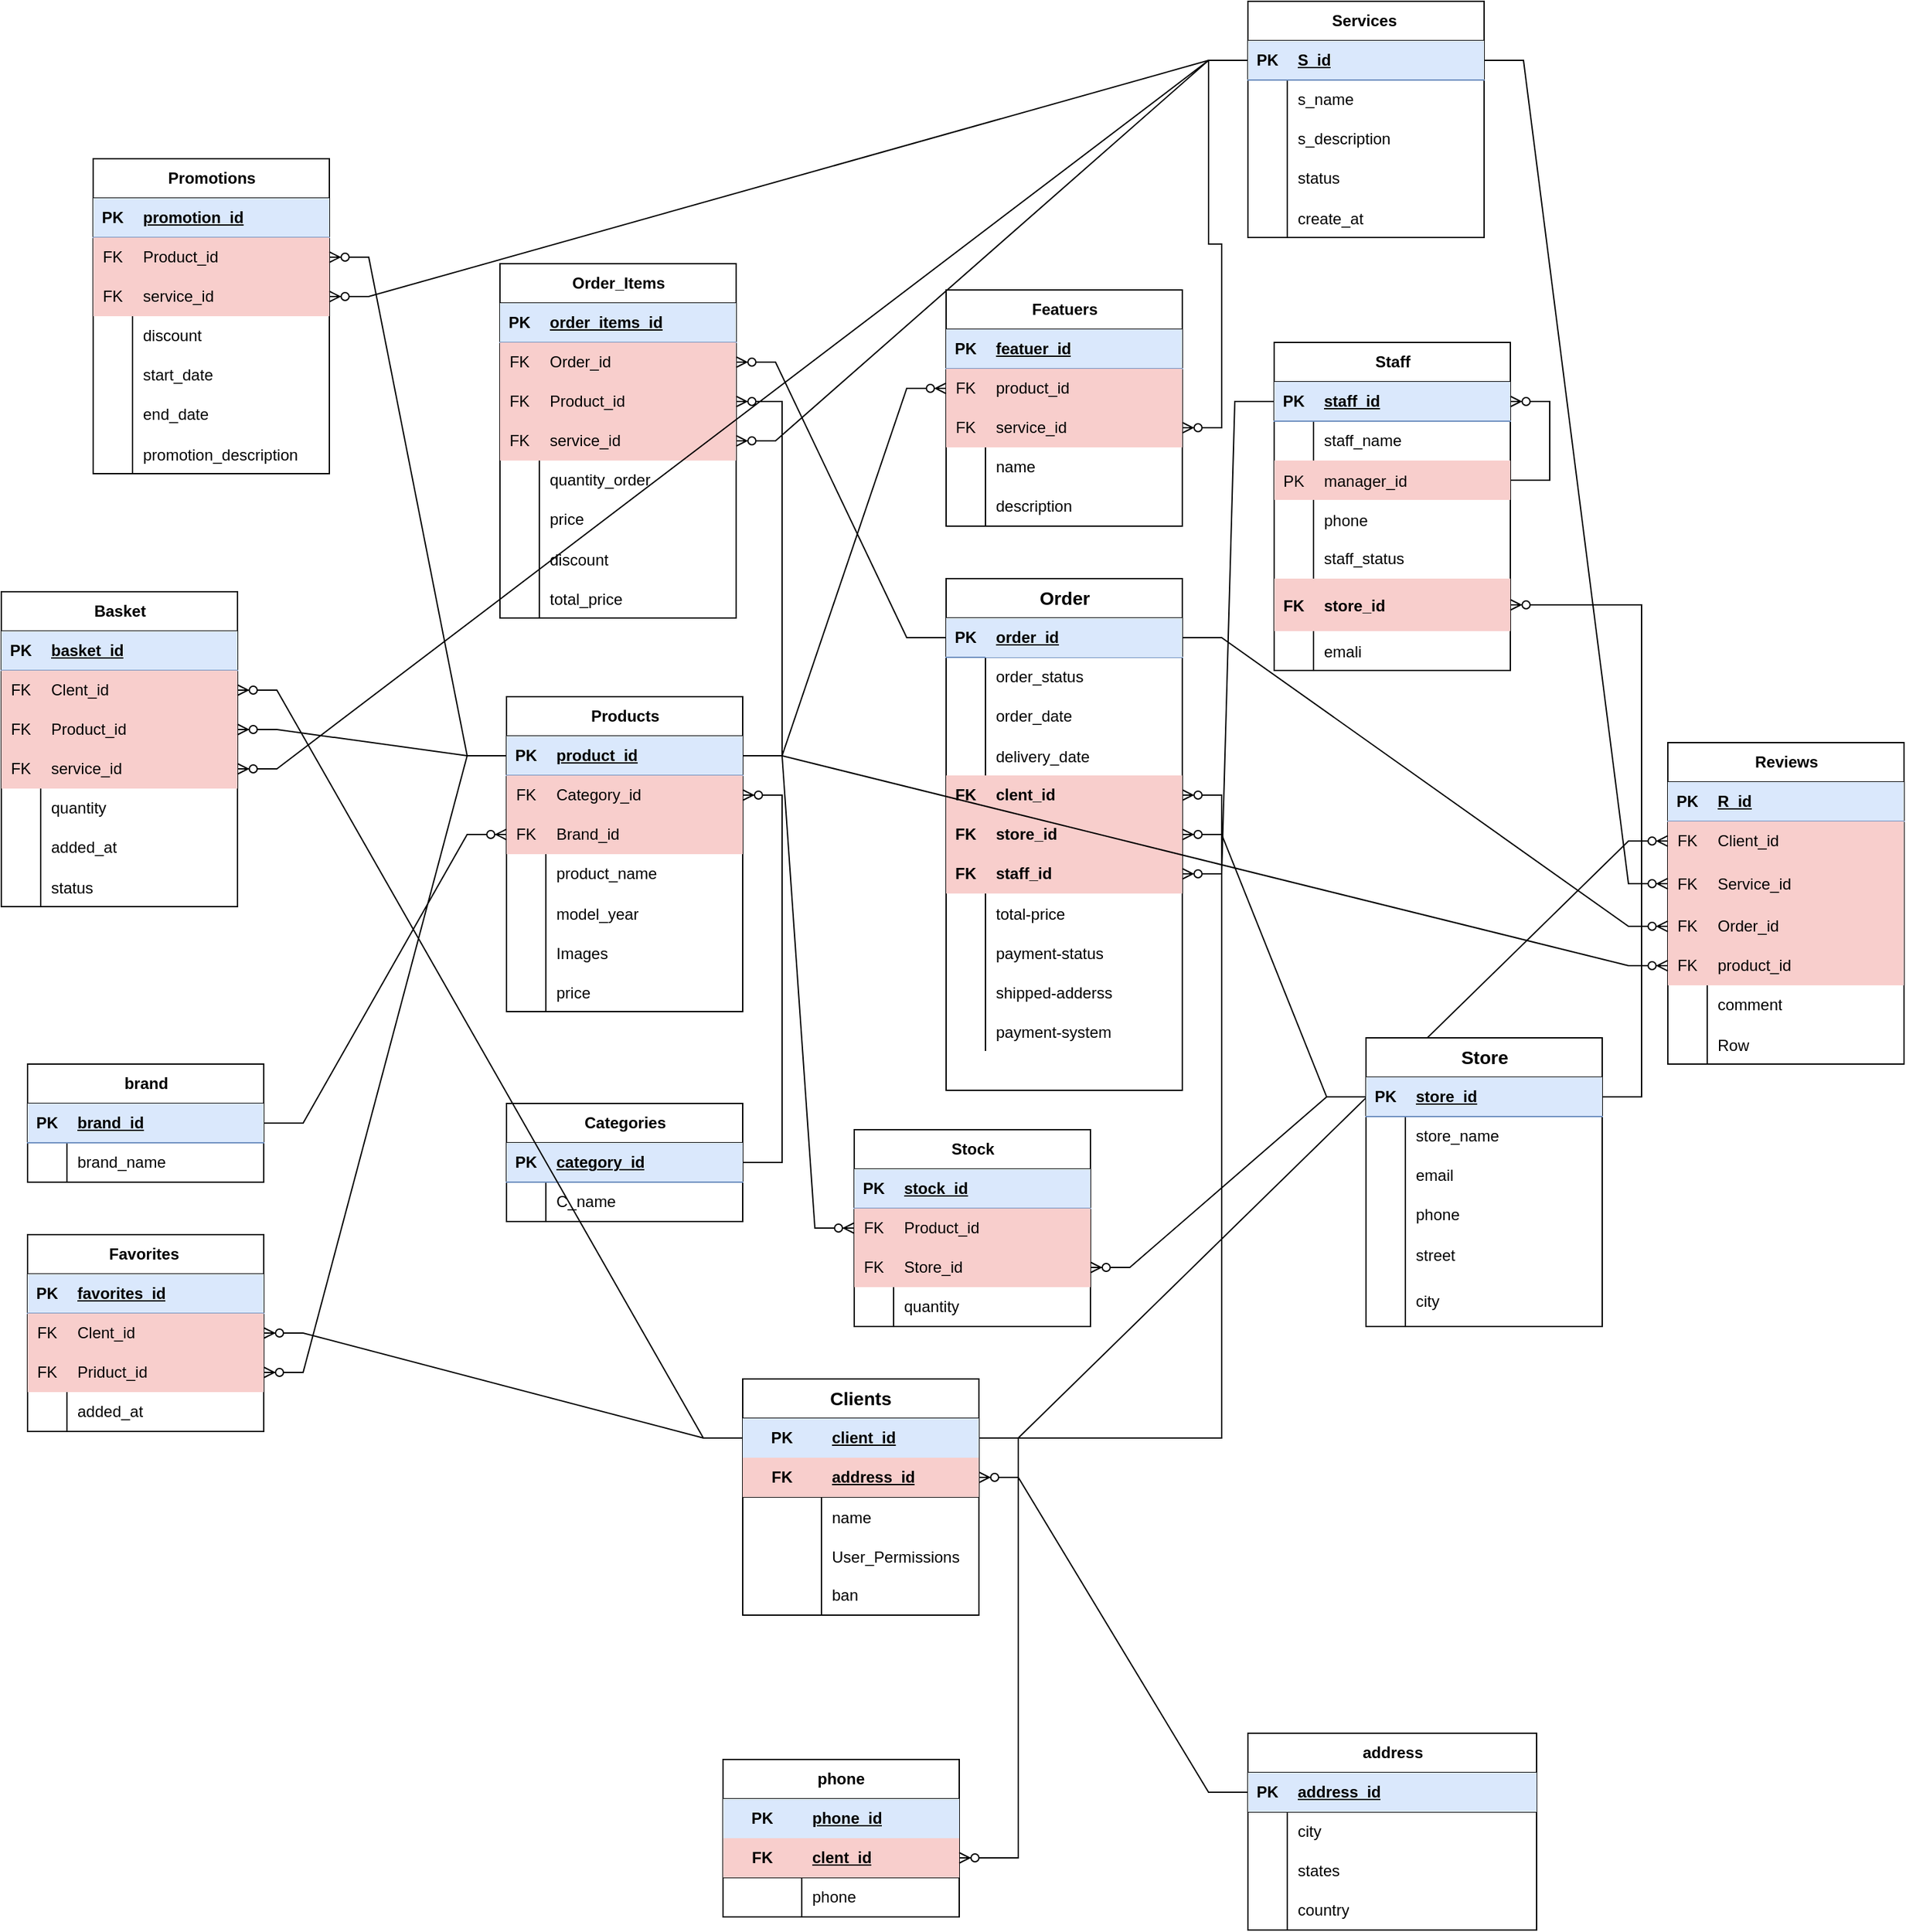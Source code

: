<mxfile version="26.2.2">
  <diagram name="Page-1" id="zFxxOJdJe8V_3VL8iux7">
    <mxGraphModel dx="2138" dy="1864" grid="1" gridSize="10" guides="1" tooltips="1" connect="1" arrows="1" fold="1" page="1" pageScale="1" pageWidth="850" pageHeight="1100" background="none" math="0" shadow="0">
      <root>
        <mxCell id="0" />
        <mxCell id="1" parent="0" />
        <mxCell id="_Tfjme_DdBaboqpErHuI-56" value="" style="group" parent="1" vertex="1" connectable="0">
          <mxGeometry x="-630" y="-460" width="1450" height="1470" as="geometry" />
        </mxCell>
        <mxCell id="1csSQQ8nAlI6d5LrPPRQ-17" value="address" style="shape=table;startSize=30;container=1;collapsible=1;childLayout=tableLayout;fixedRows=1;rowLines=0;fontStyle=1;align=center;resizeLast=1;html=1;" parent="_Tfjme_DdBaboqpErHuI-56" vertex="1">
          <mxGeometry x="950" y="1320" width="220" height="150" as="geometry" />
        </mxCell>
        <mxCell id="1csSQQ8nAlI6d5LrPPRQ-18" value="" style="shape=tableRow;horizontal=0;startSize=0;swimlaneHead=0;swimlaneBody=0;fillColor=none;collapsible=0;dropTarget=0;points=[[0,0.5],[1,0.5]];portConstraint=eastwest;top=0;left=0;right=0;bottom=1;" parent="1csSQQ8nAlI6d5LrPPRQ-17" vertex="1">
          <mxGeometry y="30" width="220" height="30" as="geometry" />
        </mxCell>
        <mxCell id="1csSQQ8nAlI6d5LrPPRQ-19" value="PK" style="shape=partialRectangle;connectable=0;fillColor=#dae8fc;top=0;left=0;bottom=0;right=0;fontStyle=1;overflow=hidden;whiteSpace=wrap;html=1;strokeColor=#6c8ebf;" parent="1csSQQ8nAlI6d5LrPPRQ-18" vertex="1">
          <mxGeometry width="30" height="30" as="geometry">
            <mxRectangle width="30" height="30" as="alternateBounds" />
          </mxGeometry>
        </mxCell>
        <mxCell id="1csSQQ8nAlI6d5LrPPRQ-20" value="address_id" style="shape=partialRectangle;connectable=0;fillColor=#dae8fc;top=0;left=0;bottom=0;right=0;align=left;spacingLeft=6;fontStyle=5;overflow=hidden;whiteSpace=wrap;html=1;strokeColor=#6c8ebf;" parent="1csSQQ8nAlI6d5LrPPRQ-18" vertex="1">
          <mxGeometry x="30" width="190" height="30" as="geometry">
            <mxRectangle width="190" height="30" as="alternateBounds" />
          </mxGeometry>
        </mxCell>
        <mxCell id="1csSQQ8nAlI6d5LrPPRQ-21" value="" style="shape=tableRow;horizontal=0;startSize=0;swimlaneHead=0;swimlaneBody=0;fillColor=none;collapsible=0;dropTarget=0;points=[[0,0.5],[1,0.5]];portConstraint=eastwest;top=0;left=0;right=0;bottom=0;" parent="1csSQQ8nAlI6d5LrPPRQ-17" vertex="1">
          <mxGeometry y="60" width="220" height="30" as="geometry" />
        </mxCell>
        <mxCell id="1csSQQ8nAlI6d5LrPPRQ-22" value="" style="shape=partialRectangle;connectable=0;fillColor=none;top=0;left=0;bottom=0;right=0;editable=1;overflow=hidden;whiteSpace=wrap;html=1;" parent="1csSQQ8nAlI6d5LrPPRQ-21" vertex="1">
          <mxGeometry width="30" height="30" as="geometry">
            <mxRectangle width="30" height="30" as="alternateBounds" />
          </mxGeometry>
        </mxCell>
        <mxCell id="1csSQQ8nAlI6d5LrPPRQ-23" value="city" style="shape=partialRectangle;connectable=0;fillColor=none;top=0;left=0;bottom=0;right=0;align=left;spacingLeft=6;overflow=hidden;whiteSpace=wrap;html=1;" parent="1csSQQ8nAlI6d5LrPPRQ-21" vertex="1">
          <mxGeometry x="30" width="190" height="30" as="geometry">
            <mxRectangle width="190" height="30" as="alternateBounds" />
          </mxGeometry>
        </mxCell>
        <mxCell id="1csSQQ8nAlI6d5LrPPRQ-24" value="" style="shape=tableRow;horizontal=0;startSize=0;swimlaneHead=0;swimlaneBody=0;fillColor=none;collapsible=0;dropTarget=0;points=[[0,0.5],[1,0.5]];portConstraint=eastwest;top=0;left=0;right=0;bottom=0;" parent="1csSQQ8nAlI6d5LrPPRQ-17" vertex="1">
          <mxGeometry y="90" width="220" height="30" as="geometry" />
        </mxCell>
        <mxCell id="1csSQQ8nAlI6d5LrPPRQ-25" value="" style="shape=partialRectangle;connectable=0;fillColor=none;top=0;left=0;bottom=0;right=0;editable=1;overflow=hidden;whiteSpace=wrap;html=1;" parent="1csSQQ8nAlI6d5LrPPRQ-24" vertex="1">
          <mxGeometry width="30" height="30" as="geometry">
            <mxRectangle width="30" height="30" as="alternateBounds" />
          </mxGeometry>
        </mxCell>
        <mxCell id="1csSQQ8nAlI6d5LrPPRQ-26" value="states" style="shape=partialRectangle;connectable=0;fillColor=none;top=0;left=0;bottom=0;right=0;align=left;spacingLeft=6;overflow=hidden;whiteSpace=wrap;html=1;" parent="1csSQQ8nAlI6d5LrPPRQ-24" vertex="1">
          <mxGeometry x="30" width="190" height="30" as="geometry">
            <mxRectangle width="190" height="30" as="alternateBounds" />
          </mxGeometry>
        </mxCell>
        <mxCell id="1csSQQ8nAlI6d5LrPPRQ-27" value="" style="shape=tableRow;horizontal=0;startSize=0;swimlaneHead=0;swimlaneBody=0;fillColor=none;collapsible=0;dropTarget=0;points=[[0,0.5],[1,0.5]];portConstraint=eastwest;top=0;left=0;right=0;bottom=0;" parent="1csSQQ8nAlI6d5LrPPRQ-17" vertex="1">
          <mxGeometry y="120" width="220" height="30" as="geometry" />
        </mxCell>
        <mxCell id="1csSQQ8nAlI6d5LrPPRQ-28" value="" style="shape=partialRectangle;connectable=0;fillColor=none;top=0;left=0;bottom=0;right=0;editable=1;overflow=hidden;whiteSpace=wrap;html=1;" parent="1csSQQ8nAlI6d5LrPPRQ-27" vertex="1">
          <mxGeometry width="30" height="30" as="geometry">
            <mxRectangle width="30" height="30" as="alternateBounds" />
          </mxGeometry>
        </mxCell>
        <mxCell id="1csSQQ8nAlI6d5LrPPRQ-29" value="country" style="shape=partialRectangle;connectable=0;fillColor=none;top=0;left=0;bottom=0;right=0;align=left;spacingLeft=6;overflow=hidden;whiteSpace=wrap;html=1;" parent="1csSQQ8nAlI6d5LrPPRQ-27" vertex="1">
          <mxGeometry x="30" width="190" height="30" as="geometry">
            <mxRectangle width="190" height="30" as="alternateBounds" />
          </mxGeometry>
        </mxCell>
        <mxCell id="1csSQQ8nAlI6d5LrPPRQ-46" value="" style="edgeStyle=entityRelationEdgeStyle;fontSize=12;html=1;endArrow=ERzeroToMany;endFill=1;rounded=0;" parent="_Tfjme_DdBaboqpErHuI-56" source="1csSQQ8nAlI6d5LrPPRQ-18" target="1csSQQ8nAlI6d5LrPPRQ-37" edge="1">
          <mxGeometry width="100" height="100" relative="1" as="geometry">
            <mxPoint x="670" y="710" as="sourcePoint" />
            <mxPoint x="850" y="410" as="targetPoint" />
            <Array as="points">
              <mxPoint x="760" y="390" />
            </Array>
          </mxGeometry>
        </mxCell>
        <mxCell id="1csSQQ8nAlI6d5LrPPRQ-33" value="&lt;h3&gt;Clients&lt;/h3&gt;" style="shape=table;startSize=30;container=1;collapsible=1;childLayout=tableLayout;fixedRows=1;rowLines=0;fontStyle=1;align=center;resizeLast=1;html=1;whiteSpace=wrap;" parent="_Tfjme_DdBaboqpErHuI-56" vertex="1">
          <mxGeometry x="565" y="1050" width="180" height="180" as="geometry" />
        </mxCell>
        <mxCell id="1csSQQ8nAlI6d5LrPPRQ-34" value="" style="shape=tableRow;horizontal=0;startSize=0;swimlaneHead=0;swimlaneBody=0;fillColor=none;collapsible=0;dropTarget=0;points=[[0,0.5],[1,0.5]];portConstraint=eastwest;top=0;left=0;right=0;bottom=0;html=1;" parent="1csSQQ8nAlI6d5LrPPRQ-33" vertex="1">
          <mxGeometry y="30" width="180" height="30" as="geometry" />
        </mxCell>
        <mxCell id="1csSQQ8nAlI6d5LrPPRQ-35" value="PK" style="shape=partialRectangle;connectable=0;fillColor=#dae8fc;top=0;left=0;bottom=0;right=0;fontStyle=1;overflow=hidden;html=1;whiteSpace=wrap;strokeColor=#6c8ebf;" parent="1csSQQ8nAlI6d5LrPPRQ-34" vertex="1">
          <mxGeometry width="60" height="30" as="geometry">
            <mxRectangle width="60" height="30" as="alternateBounds" />
          </mxGeometry>
        </mxCell>
        <mxCell id="1csSQQ8nAlI6d5LrPPRQ-36" value="client_id" style="shape=partialRectangle;connectable=0;fillColor=#dae8fc;top=0;left=0;bottom=0;right=0;align=left;spacingLeft=6;fontStyle=5;overflow=hidden;html=1;whiteSpace=wrap;strokeColor=#6c8ebf;" parent="1csSQQ8nAlI6d5LrPPRQ-34" vertex="1">
          <mxGeometry x="60" width="120" height="30" as="geometry">
            <mxRectangle width="120" height="30" as="alternateBounds" />
          </mxGeometry>
        </mxCell>
        <mxCell id="1csSQQ8nAlI6d5LrPPRQ-37" value="" style="shape=tableRow;horizontal=0;startSize=0;swimlaneHead=0;swimlaneBody=0;fillColor=none;collapsible=0;dropTarget=0;points=[[0,0.5],[1,0.5]];portConstraint=eastwest;top=0;left=0;right=0;bottom=1;html=1;" parent="1csSQQ8nAlI6d5LrPPRQ-33" vertex="1">
          <mxGeometry y="60" width="180" height="30" as="geometry" />
        </mxCell>
        <mxCell id="1csSQQ8nAlI6d5LrPPRQ-38" value="FK" style="shape=partialRectangle;connectable=0;fillColor=#f8cecc;top=0;left=0;bottom=0;right=0;fontStyle=1;overflow=hidden;html=1;whiteSpace=wrap;strokeColor=#b85450;" parent="1csSQQ8nAlI6d5LrPPRQ-37" vertex="1">
          <mxGeometry width="60" height="30" as="geometry">
            <mxRectangle width="60" height="30" as="alternateBounds" />
          </mxGeometry>
        </mxCell>
        <mxCell id="1csSQQ8nAlI6d5LrPPRQ-39" value="address_id" style="shape=partialRectangle;connectable=0;fillColor=#f8cecc;top=0;left=0;bottom=0;right=0;align=left;spacingLeft=6;fontStyle=5;overflow=hidden;html=1;whiteSpace=wrap;strokeColor=#b85450;" parent="1csSQQ8nAlI6d5LrPPRQ-37" vertex="1">
          <mxGeometry x="60" width="120" height="30" as="geometry">
            <mxRectangle width="120" height="30" as="alternateBounds" />
          </mxGeometry>
        </mxCell>
        <mxCell id="1csSQQ8nAlI6d5LrPPRQ-54" value="" style="shape=tableRow;horizontal=0;startSize=0;swimlaneHead=0;swimlaneBody=0;fillColor=none;collapsible=0;dropTarget=0;points=[[0,0.5],[1,0.5]];portConstraint=eastwest;top=0;left=0;right=0;bottom=0;" parent="1csSQQ8nAlI6d5LrPPRQ-33" vertex="1">
          <mxGeometry y="90" width="180" height="30" as="geometry" />
        </mxCell>
        <mxCell id="1csSQQ8nAlI6d5LrPPRQ-55" value="" style="shape=partialRectangle;connectable=0;fillColor=none;top=0;left=0;bottom=0;right=0;editable=1;overflow=hidden;" parent="1csSQQ8nAlI6d5LrPPRQ-54" vertex="1">
          <mxGeometry width="60" height="30" as="geometry">
            <mxRectangle width="60" height="30" as="alternateBounds" />
          </mxGeometry>
        </mxCell>
        <mxCell id="1csSQQ8nAlI6d5LrPPRQ-56" value="name" style="shape=partialRectangle;connectable=0;fillColor=none;top=0;left=0;bottom=0;right=0;align=left;spacingLeft=6;overflow=hidden;" parent="1csSQQ8nAlI6d5LrPPRQ-54" vertex="1">
          <mxGeometry x="60" width="120" height="30" as="geometry">
            <mxRectangle width="120" height="30" as="alternateBounds" />
          </mxGeometry>
        </mxCell>
        <mxCell id="1csSQQ8nAlI6d5LrPPRQ-50" value="" style="shape=tableRow;horizontal=0;startSize=0;swimlaneHead=0;swimlaneBody=0;fillColor=none;collapsible=0;dropTarget=0;points=[[0,0.5],[1,0.5]];portConstraint=eastwest;top=0;left=0;right=0;bottom=0;" parent="1csSQQ8nAlI6d5LrPPRQ-33" vertex="1">
          <mxGeometry y="120" width="180" height="30" as="geometry" />
        </mxCell>
        <mxCell id="1csSQQ8nAlI6d5LrPPRQ-51" value="" style="shape=partialRectangle;connectable=0;fillColor=none;top=0;left=0;bottom=0;right=0;editable=1;overflow=hidden;" parent="1csSQQ8nAlI6d5LrPPRQ-50" vertex="1">
          <mxGeometry width="60" height="30" as="geometry">
            <mxRectangle width="60" height="30" as="alternateBounds" />
          </mxGeometry>
        </mxCell>
        <mxCell id="1csSQQ8nAlI6d5LrPPRQ-52" value="User_Permissions" style="shape=partialRectangle;connectable=0;fillColor=none;top=0;left=0;bottom=0;right=0;align=left;spacingLeft=6;overflow=hidden;" parent="1csSQQ8nAlI6d5LrPPRQ-50" vertex="1">
          <mxGeometry x="60" width="120" height="30" as="geometry">
            <mxRectangle width="120" height="30" as="alternateBounds" />
          </mxGeometry>
        </mxCell>
        <mxCell id="1csSQQ8nAlI6d5LrPPRQ-43" value="" style="shape=tableRow;horizontal=0;startSize=0;swimlaneHead=0;swimlaneBody=0;fillColor=none;collapsible=0;dropTarget=0;points=[[0,0.5],[1,0.5]];portConstraint=eastwest;top=0;left=0;right=0;bottom=0;html=1;" parent="1csSQQ8nAlI6d5LrPPRQ-33" vertex="1">
          <mxGeometry y="150" width="180" height="30" as="geometry" />
        </mxCell>
        <mxCell id="1csSQQ8nAlI6d5LrPPRQ-44" value="" style="shape=partialRectangle;connectable=0;fillColor=none;top=0;left=0;bottom=0;right=0;editable=1;overflow=hidden;html=1;whiteSpace=wrap;" parent="1csSQQ8nAlI6d5LrPPRQ-43" vertex="1">
          <mxGeometry width="60" height="30" as="geometry">
            <mxRectangle width="60" height="30" as="alternateBounds" />
          </mxGeometry>
        </mxCell>
        <mxCell id="1csSQQ8nAlI6d5LrPPRQ-45" value="ban" style="shape=partialRectangle;connectable=0;fillColor=none;top=0;left=0;bottom=0;right=0;align=left;spacingLeft=6;overflow=hidden;html=1;whiteSpace=wrap;" parent="1csSQQ8nAlI6d5LrPPRQ-43" vertex="1">
          <mxGeometry x="60" width="120" height="30" as="geometry">
            <mxRectangle width="120" height="30" as="alternateBounds" />
          </mxGeometry>
        </mxCell>
        <mxCell id="1csSQQ8nAlI6d5LrPPRQ-61" value="phone" style="shape=table;startSize=30;container=1;collapsible=1;childLayout=tableLayout;fixedRows=1;rowLines=0;fontStyle=1;align=center;resizeLast=1;html=1;whiteSpace=wrap;" parent="_Tfjme_DdBaboqpErHuI-56" vertex="1">
          <mxGeometry x="550" y="1340" width="180" height="120" as="geometry" />
        </mxCell>
        <mxCell id="1csSQQ8nAlI6d5LrPPRQ-62" value="" style="shape=tableRow;horizontal=0;startSize=0;swimlaneHead=0;swimlaneBody=0;fillColor=none;collapsible=0;dropTarget=0;points=[[0,0.5],[1,0.5]];portConstraint=eastwest;top=0;left=0;right=0;bottom=0;html=1;" parent="1csSQQ8nAlI6d5LrPPRQ-61" vertex="1">
          <mxGeometry y="30" width="180" height="30" as="geometry" />
        </mxCell>
        <mxCell id="1csSQQ8nAlI6d5LrPPRQ-63" value="PK" style="shape=partialRectangle;connectable=0;fillColor=#dae8fc;top=0;left=0;bottom=0;right=0;fontStyle=1;overflow=hidden;html=1;whiteSpace=wrap;strokeColor=#6c8ebf;" parent="1csSQQ8nAlI6d5LrPPRQ-62" vertex="1">
          <mxGeometry width="60" height="30" as="geometry">
            <mxRectangle width="60" height="30" as="alternateBounds" />
          </mxGeometry>
        </mxCell>
        <mxCell id="1csSQQ8nAlI6d5LrPPRQ-64" value="phone_id" style="shape=partialRectangle;connectable=0;fillColor=#dae8fc;top=0;left=0;bottom=0;right=0;align=left;spacingLeft=6;fontStyle=5;overflow=hidden;html=1;whiteSpace=wrap;strokeColor=#6c8ebf;" parent="1csSQQ8nAlI6d5LrPPRQ-62" vertex="1">
          <mxGeometry x="60" width="120" height="30" as="geometry">
            <mxRectangle width="120" height="30" as="alternateBounds" />
          </mxGeometry>
        </mxCell>
        <mxCell id="1csSQQ8nAlI6d5LrPPRQ-65" value="" style="shape=tableRow;horizontal=0;startSize=0;swimlaneHead=0;swimlaneBody=0;fillColor=none;collapsible=0;dropTarget=0;points=[[0,0.5],[1,0.5]];portConstraint=eastwest;top=0;left=0;right=0;bottom=1;html=1;" parent="1csSQQ8nAlI6d5LrPPRQ-61" vertex="1">
          <mxGeometry y="60" width="180" height="30" as="geometry" />
        </mxCell>
        <mxCell id="1csSQQ8nAlI6d5LrPPRQ-66" value="FK" style="shape=partialRectangle;connectable=0;fillColor=#f8cecc;top=0;left=0;bottom=0;right=0;fontStyle=1;overflow=hidden;html=1;whiteSpace=wrap;strokeColor=#b85450;" parent="1csSQQ8nAlI6d5LrPPRQ-65" vertex="1">
          <mxGeometry width="60" height="30" as="geometry">
            <mxRectangle width="60" height="30" as="alternateBounds" />
          </mxGeometry>
        </mxCell>
        <mxCell id="1csSQQ8nAlI6d5LrPPRQ-67" value="clent_id" style="shape=partialRectangle;connectable=0;fillColor=#f8cecc;top=0;left=0;bottom=0;right=0;align=left;spacingLeft=6;fontStyle=5;overflow=hidden;html=1;whiteSpace=wrap;strokeColor=#b85450;" parent="1csSQQ8nAlI6d5LrPPRQ-65" vertex="1">
          <mxGeometry x="60" width="120" height="30" as="geometry">
            <mxRectangle width="120" height="30" as="alternateBounds" />
          </mxGeometry>
        </mxCell>
        <mxCell id="1csSQQ8nAlI6d5LrPPRQ-68" value="" style="shape=tableRow;horizontal=0;startSize=0;swimlaneHead=0;swimlaneBody=0;fillColor=none;collapsible=0;dropTarget=0;points=[[0,0.5],[1,0.5]];portConstraint=eastwest;top=0;left=0;right=0;bottom=0;html=1;" parent="1csSQQ8nAlI6d5LrPPRQ-61" vertex="1">
          <mxGeometry y="90" width="180" height="30" as="geometry" />
        </mxCell>
        <mxCell id="1csSQQ8nAlI6d5LrPPRQ-69" value="" style="shape=partialRectangle;connectable=0;fillColor=none;top=0;left=0;bottom=0;right=0;editable=1;overflow=hidden;html=1;whiteSpace=wrap;" parent="1csSQQ8nAlI6d5LrPPRQ-68" vertex="1">
          <mxGeometry width="60" height="30" as="geometry">
            <mxRectangle width="60" height="30" as="alternateBounds" />
          </mxGeometry>
        </mxCell>
        <mxCell id="1csSQQ8nAlI6d5LrPPRQ-70" value="phone" style="shape=partialRectangle;connectable=0;fillColor=none;top=0;left=0;bottom=0;right=0;align=left;spacingLeft=6;overflow=hidden;html=1;whiteSpace=wrap;" parent="1csSQQ8nAlI6d5LrPPRQ-68" vertex="1">
          <mxGeometry x="60" width="120" height="30" as="geometry">
            <mxRectangle width="120" height="30" as="alternateBounds" />
          </mxGeometry>
        </mxCell>
        <mxCell id="1csSQQ8nAlI6d5LrPPRQ-74" value="" style="edgeStyle=entityRelationEdgeStyle;fontSize=12;html=1;endArrow=ERzeroToMany;endFill=1;rounded=0;" parent="_Tfjme_DdBaboqpErHuI-56" source="1csSQQ8nAlI6d5LrPPRQ-34" target="1csSQQ8nAlI6d5LrPPRQ-65" edge="1">
          <mxGeometry width="100" height="100" relative="1" as="geometry">
            <mxPoint x="760" y="600" as="sourcePoint" />
            <mxPoint x="860" y="500" as="targetPoint" />
          </mxGeometry>
        </mxCell>
        <mxCell id="iqq_JIf5we2sCBFQcWLj-32" value="" style="edgeStyle=entityRelationEdgeStyle;fontSize=12;html=1;endArrow=ERzeroToMany;endFill=1;rounded=0;" parent="_Tfjme_DdBaboqpErHuI-56" source="1csSQQ8nAlI6d5LrPPRQ-34" target="iqq_JIf5we2sCBFQcWLj-76" edge="1">
          <mxGeometry width="100" height="100" relative="1" as="geometry">
            <mxPoint x="730" y="890" as="sourcePoint" />
            <mxPoint x="780" y="655" as="targetPoint" />
          </mxGeometry>
        </mxCell>
        <mxCell id="iqq_JIf5we2sCBFQcWLj-57" value="&lt;h3 style=&quot;text-wrap-mode: wrap;&quot;&gt;Order&lt;/h3&gt;" style="shape=table;startSize=30;container=1;collapsible=1;childLayout=tableLayout;fixedRows=1;rowLines=0;fontStyle=1;align=center;resizeLast=1;html=1;" parent="_Tfjme_DdBaboqpErHuI-56" vertex="1">
          <mxGeometry x="720" y="440" width="180" height="390" as="geometry" />
        </mxCell>
        <mxCell id="iqq_JIf5we2sCBFQcWLj-58" value="" style="shape=tableRow;horizontal=0;startSize=0;swimlaneHead=0;swimlaneBody=0;fillColor=#dae8fc;collapsible=0;dropTarget=0;points=[[0,0.5],[1,0.5]];portConstraint=eastwest;top=0;left=0;right=0;bottom=1;strokeColor=#6c8ebf;" parent="iqq_JIf5we2sCBFQcWLj-57" vertex="1">
          <mxGeometry y="30" width="180" height="30" as="geometry" />
        </mxCell>
        <mxCell id="iqq_JIf5we2sCBFQcWLj-59" value="PK" style="shape=partialRectangle;connectable=0;fillColor=none;top=0;left=0;bottom=0;right=0;fontStyle=1;overflow=hidden;whiteSpace=wrap;html=1;" parent="iqq_JIf5we2sCBFQcWLj-58" vertex="1">
          <mxGeometry width="30" height="30" as="geometry">
            <mxRectangle width="30" height="30" as="alternateBounds" />
          </mxGeometry>
        </mxCell>
        <mxCell id="iqq_JIf5we2sCBFQcWLj-60" value="order_id" style="shape=partialRectangle;connectable=0;fillColor=#dae8fc;top=0;left=0;bottom=0;right=0;align=left;spacingLeft=6;fontStyle=5;overflow=hidden;whiteSpace=wrap;html=1;strokeColor=#6c8ebf;" parent="iqq_JIf5we2sCBFQcWLj-58" vertex="1">
          <mxGeometry x="30" width="150" height="30" as="geometry">
            <mxRectangle width="150" height="30" as="alternateBounds" />
          </mxGeometry>
        </mxCell>
        <mxCell id="iqq_JIf5we2sCBFQcWLj-61" value="" style="shape=tableRow;horizontal=0;startSize=0;swimlaneHead=0;swimlaneBody=0;fillColor=none;collapsible=0;dropTarget=0;points=[[0,0.5],[1,0.5]];portConstraint=eastwest;top=0;left=0;right=0;bottom=0;" parent="iqq_JIf5we2sCBFQcWLj-57" vertex="1">
          <mxGeometry y="60" width="180" height="30" as="geometry" />
        </mxCell>
        <mxCell id="iqq_JIf5we2sCBFQcWLj-62" value="" style="shape=partialRectangle;connectable=0;fillColor=none;top=0;left=0;bottom=0;right=0;editable=1;overflow=hidden;whiteSpace=wrap;html=1;" parent="iqq_JIf5we2sCBFQcWLj-61" vertex="1">
          <mxGeometry width="30" height="30" as="geometry">
            <mxRectangle width="30" height="30" as="alternateBounds" />
          </mxGeometry>
        </mxCell>
        <mxCell id="iqq_JIf5we2sCBFQcWLj-63" value="order_status" style="shape=partialRectangle;connectable=0;fillColor=none;top=0;left=0;bottom=0;right=0;align=left;spacingLeft=6;overflow=hidden;whiteSpace=wrap;html=1;" parent="iqq_JIf5we2sCBFQcWLj-61" vertex="1">
          <mxGeometry x="30" width="150" height="30" as="geometry">
            <mxRectangle width="150" height="30" as="alternateBounds" />
          </mxGeometry>
        </mxCell>
        <mxCell id="iqq_JIf5we2sCBFQcWLj-64" value="" style="shape=tableRow;horizontal=0;startSize=0;swimlaneHead=0;swimlaneBody=0;fillColor=none;collapsible=0;dropTarget=0;points=[[0,0.5],[1,0.5]];portConstraint=eastwest;top=0;left=0;right=0;bottom=0;" parent="iqq_JIf5we2sCBFQcWLj-57" vertex="1">
          <mxGeometry y="90" width="180" height="30" as="geometry" />
        </mxCell>
        <mxCell id="iqq_JIf5we2sCBFQcWLj-65" value="" style="shape=partialRectangle;connectable=0;fillColor=none;top=0;left=0;bottom=0;right=0;editable=1;overflow=hidden;whiteSpace=wrap;html=1;" parent="iqq_JIf5we2sCBFQcWLj-64" vertex="1">
          <mxGeometry width="30" height="30" as="geometry">
            <mxRectangle width="30" height="30" as="alternateBounds" />
          </mxGeometry>
        </mxCell>
        <mxCell id="iqq_JIf5we2sCBFQcWLj-66" value="order_date" style="shape=partialRectangle;connectable=0;fillColor=none;top=0;left=0;bottom=0;right=0;align=left;spacingLeft=6;overflow=hidden;whiteSpace=wrap;html=1;" parent="iqq_JIf5we2sCBFQcWLj-64" vertex="1">
          <mxGeometry x="30" width="150" height="30" as="geometry">
            <mxRectangle width="150" height="30" as="alternateBounds" />
          </mxGeometry>
        </mxCell>
        <mxCell id="iqq_JIf5we2sCBFQcWLj-70" value="" style="shape=tableRow;horizontal=0;startSize=0;swimlaneHead=0;swimlaneBody=0;fillColor=none;collapsible=0;dropTarget=0;points=[[0,0.5],[1,0.5]];portConstraint=eastwest;top=0;left=0;right=0;bottom=0;" parent="iqq_JIf5we2sCBFQcWLj-57" vertex="1">
          <mxGeometry y="120" width="180" height="30" as="geometry" />
        </mxCell>
        <mxCell id="iqq_JIf5we2sCBFQcWLj-71" value="" style="shape=partialRectangle;connectable=0;fillColor=none;top=0;left=0;bottom=0;right=0;editable=1;overflow=hidden;" parent="iqq_JIf5we2sCBFQcWLj-70" vertex="1">
          <mxGeometry width="30" height="30" as="geometry">
            <mxRectangle width="30" height="30" as="alternateBounds" />
          </mxGeometry>
        </mxCell>
        <mxCell id="iqq_JIf5we2sCBFQcWLj-72" value="delivery_date" style="shape=partialRectangle;connectable=0;fillColor=none;top=0;left=0;bottom=0;right=0;align=left;spacingLeft=6;overflow=hidden;" parent="iqq_JIf5we2sCBFQcWLj-70" vertex="1">
          <mxGeometry x="30" width="150" height="30" as="geometry">
            <mxRectangle width="150" height="30" as="alternateBounds" />
          </mxGeometry>
        </mxCell>
        <mxCell id="iqq_JIf5we2sCBFQcWLj-76" value="" style="shape=tableRow;horizontal=0;startSize=0;swimlaneHead=0;swimlaneBody=0;fillColor=#f8cecc;collapsible=0;dropTarget=0;points=[[0,0.5],[1,0.5]];portConstraint=eastwest;top=0;left=0;right=0;bottom=0;strokeColor=#b85450;" parent="iqq_JIf5we2sCBFQcWLj-57" vertex="1">
          <mxGeometry y="150" width="180" height="30" as="geometry" />
        </mxCell>
        <mxCell id="iqq_JIf5we2sCBFQcWLj-77" value="&lt;b&gt;FK&lt;/b&gt;" style="shape=partialRectangle;connectable=0;fillColor=none;top=0;left=0;bottom=0;right=0;fontStyle=0;overflow=hidden;whiteSpace=wrap;html=1;" parent="iqq_JIf5we2sCBFQcWLj-76" vertex="1">
          <mxGeometry width="30" height="30" as="geometry">
            <mxRectangle width="30" height="30" as="alternateBounds" />
          </mxGeometry>
        </mxCell>
        <mxCell id="iqq_JIf5we2sCBFQcWLj-78" value="&lt;b&gt;clent_id&lt;/b&gt;" style="shape=partialRectangle;connectable=0;fillColor=none;top=0;left=0;bottom=0;right=0;align=left;spacingLeft=6;fontStyle=0;overflow=hidden;whiteSpace=wrap;html=1;" parent="iqq_JIf5we2sCBFQcWLj-76" vertex="1">
          <mxGeometry x="30" width="150" height="30" as="geometry">
            <mxRectangle width="150" height="30" as="alternateBounds" />
          </mxGeometry>
        </mxCell>
        <mxCell id="iqq_JIf5we2sCBFQcWLj-73" value="" style="shape=tableRow;horizontal=0;startSize=0;swimlaneHead=0;swimlaneBody=0;fillColor=#f8cecc;collapsible=0;dropTarget=0;points=[[0,0.5],[1,0.5]];portConstraint=eastwest;top=0;left=0;right=0;bottom=0;strokeColor=#b85450;" parent="iqq_JIf5we2sCBFQcWLj-57" vertex="1">
          <mxGeometry y="180" width="180" height="30" as="geometry" />
        </mxCell>
        <mxCell id="iqq_JIf5we2sCBFQcWLj-74" value="&lt;b&gt;FK&lt;/b&gt;" style="shape=partialRectangle;connectable=0;fillColor=none;top=0;left=0;bottom=0;right=0;fontStyle=0;overflow=hidden;whiteSpace=wrap;html=1;" parent="iqq_JIf5we2sCBFQcWLj-73" vertex="1">
          <mxGeometry width="30" height="30" as="geometry">
            <mxRectangle width="30" height="30" as="alternateBounds" />
          </mxGeometry>
        </mxCell>
        <mxCell id="iqq_JIf5we2sCBFQcWLj-75" value="&lt;b&gt;store_id&lt;/b&gt;" style="shape=partialRectangle;connectable=0;fillColor=none;top=0;left=0;bottom=0;right=0;align=left;spacingLeft=6;fontStyle=0;overflow=hidden;whiteSpace=wrap;html=1;shadow=0;verticalAlign=middle;" parent="iqq_JIf5we2sCBFQcWLj-73" vertex="1">
          <mxGeometry x="30" width="150" height="30" as="geometry">
            <mxRectangle width="150" height="30" as="alternateBounds" />
          </mxGeometry>
        </mxCell>
        <mxCell id="iqq_JIf5we2sCBFQcWLj-79" value="" style="shape=tableRow;horizontal=0;startSize=0;swimlaneHead=0;swimlaneBody=0;fillColor=#f8cecc;collapsible=0;dropTarget=0;points=[[0,0.5],[1,0.5]];portConstraint=eastwest;top=0;left=0;right=0;bottom=0;strokeColor=#b85450;" parent="iqq_JIf5we2sCBFQcWLj-57" vertex="1">
          <mxGeometry y="210" width="180" height="30" as="geometry" />
        </mxCell>
        <mxCell id="iqq_JIf5we2sCBFQcWLj-80" value="&lt;b&gt;FK&lt;/b&gt;" style="shape=partialRectangle;connectable=0;fillColor=none;top=0;left=0;bottom=0;right=0;fontStyle=0;overflow=hidden;whiteSpace=wrap;html=1;" parent="iqq_JIf5we2sCBFQcWLj-79" vertex="1">
          <mxGeometry width="30" height="30" as="geometry">
            <mxRectangle width="30" height="30" as="alternateBounds" />
          </mxGeometry>
        </mxCell>
        <mxCell id="iqq_JIf5we2sCBFQcWLj-81" value="&lt;b&gt;staff_id&lt;/b&gt;" style="shape=partialRectangle;connectable=0;fillColor=none;top=0;left=0;bottom=0;right=0;align=left;spacingLeft=6;fontStyle=0;overflow=hidden;whiteSpace=wrap;html=1;" parent="iqq_JIf5we2sCBFQcWLj-79" vertex="1">
          <mxGeometry x="30" width="150" height="30" as="geometry">
            <mxRectangle width="150" height="30" as="alternateBounds" />
          </mxGeometry>
        </mxCell>
        <mxCell id="Jfvl8fKgz3qT89-y-cAG-153" value="" style="shape=tableRow;horizontal=0;startSize=0;swimlaneHead=0;swimlaneBody=0;fillColor=none;collapsible=0;dropTarget=0;points=[[0,0.5],[1,0.5]];portConstraint=eastwest;top=0;left=0;right=0;bottom=0;" parent="iqq_JIf5we2sCBFQcWLj-57" vertex="1">
          <mxGeometry y="240" width="180" height="30" as="geometry" />
        </mxCell>
        <mxCell id="Jfvl8fKgz3qT89-y-cAG-154" value="" style="shape=partialRectangle;connectable=0;fillColor=none;top=0;left=0;bottom=0;right=0;editable=1;overflow=hidden;" parent="Jfvl8fKgz3qT89-y-cAG-153" vertex="1">
          <mxGeometry width="30" height="30" as="geometry">
            <mxRectangle width="30" height="30" as="alternateBounds" />
          </mxGeometry>
        </mxCell>
        <mxCell id="Jfvl8fKgz3qT89-y-cAG-155" value="total-price" style="shape=partialRectangle;connectable=0;fillColor=none;top=0;left=0;bottom=0;right=0;align=left;spacingLeft=6;overflow=hidden;" parent="Jfvl8fKgz3qT89-y-cAG-153" vertex="1">
          <mxGeometry x="30" width="150" height="30" as="geometry">
            <mxRectangle width="150" height="30" as="alternateBounds" />
          </mxGeometry>
        </mxCell>
        <mxCell id="Jfvl8fKgz3qT89-y-cAG-176" value="" style="shape=tableRow;horizontal=0;startSize=0;swimlaneHead=0;swimlaneBody=0;fillColor=none;collapsible=0;dropTarget=0;points=[[0,0.5],[1,0.5]];portConstraint=eastwest;top=0;left=0;right=0;bottom=0;" parent="iqq_JIf5we2sCBFQcWLj-57" vertex="1">
          <mxGeometry y="270" width="180" height="30" as="geometry" />
        </mxCell>
        <mxCell id="Jfvl8fKgz3qT89-y-cAG-177" value="" style="shape=partialRectangle;connectable=0;fillColor=none;top=0;left=0;bottom=0;right=0;editable=1;overflow=hidden;" parent="Jfvl8fKgz3qT89-y-cAG-176" vertex="1">
          <mxGeometry width="30" height="30" as="geometry">
            <mxRectangle width="30" height="30" as="alternateBounds" />
          </mxGeometry>
        </mxCell>
        <mxCell id="Jfvl8fKgz3qT89-y-cAG-178" value="payment-status" style="shape=partialRectangle;connectable=0;fillColor=none;top=0;left=0;bottom=0;right=0;align=left;spacingLeft=6;overflow=hidden;" parent="Jfvl8fKgz3qT89-y-cAG-176" vertex="1">
          <mxGeometry x="30" width="150" height="30" as="geometry">
            <mxRectangle width="150" height="30" as="alternateBounds" />
          </mxGeometry>
        </mxCell>
        <mxCell id="Jfvl8fKgz3qT89-y-cAG-179" value="" style="shape=tableRow;horizontal=0;startSize=0;swimlaneHead=0;swimlaneBody=0;fillColor=none;collapsible=0;dropTarget=0;points=[[0,0.5],[1,0.5]];portConstraint=eastwest;top=0;left=0;right=0;bottom=0;" parent="iqq_JIf5we2sCBFQcWLj-57" vertex="1">
          <mxGeometry y="300" width="180" height="30" as="geometry" />
        </mxCell>
        <mxCell id="Jfvl8fKgz3qT89-y-cAG-180" value="" style="shape=partialRectangle;connectable=0;fillColor=none;top=0;left=0;bottom=0;right=0;editable=1;overflow=hidden;" parent="Jfvl8fKgz3qT89-y-cAG-179" vertex="1">
          <mxGeometry width="30" height="30" as="geometry">
            <mxRectangle width="30" height="30" as="alternateBounds" />
          </mxGeometry>
        </mxCell>
        <mxCell id="Jfvl8fKgz3qT89-y-cAG-181" value="shipped-adderss" style="shape=partialRectangle;connectable=0;fillColor=none;top=0;left=0;bottom=0;right=0;align=left;spacingLeft=6;overflow=hidden;" parent="Jfvl8fKgz3qT89-y-cAG-179" vertex="1">
          <mxGeometry x="30" width="150" height="30" as="geometry">
            <mxRectangle width="150" height="30" as="alternateBounds" />
          </mxGeometry>
        </mxCell>
        <mxCell id="Jfvl8fKgz3qT89-y-cAG-182" value="" style="shape=tableRow;horizontal=0;startSize=0;swimlaneHead=0;swimlaneBody=0;fillColor=none;collapsible=0;dropTarget=0;points=[[0,0.5],[1,0.5]];portConstraint=eastwest;top=0;left=0;right=0;bottom=0;" parent="iqq_JIf5we2sCBFQcWLj-57" vertex="1">
          <mxGeometry y="330" width="180" height="30" as="geometry" />
        </mxCell>
        <mxCell id="Jfvl8fKgz3qT89-y-cAG-183" value="" style="shape=partialRectangle;connectable=0;fillColor=none;top=0;left=0;bottom=0;right=0;editable=1;overflow=hidden;" parent="Jfvl8fKgz3qT89-y-cAG-182" vertex="1">
          <mxGeometry width="30" height="30" as="geometry">
            <mxRectangle width="30" height="30" as="alternateBounds" />
          </mxGeometry>
        </mxCell>
        <mxCell id="Jfvl8fKgz3qT89-y-cAG-184" value="payment-system" style="shape=partialRectangle;connectable=0;fillColor=none;top=0;left=0;bottom=0;right=0;align=left;spacingLeft=6;overflow=hidden;" parent="Jfvl8fKgz3qT89-y-cAG-182" vertex="1">
          <mxGeometry x="30" width="150" height="30" as="geometry">
            <mxRectangle width="150" height="30" as="alternateBounds" />
          </mxGeometry>
        </mxCell>
        <mxCell id="iqq_JIf5we2sCBFQcWLj-83" value="Staff" style="shape=table;startSize=30;container=1;collapsible=1;childLayout=tableLayout;fixedRows=1;rowLines=0;fontStyle=1;align=center;resizeLast=1;html=1;" parent="_Tfjme_DdBaboqpErHuI-56" vertex="1">
          <mxGeometry x="970" y="260" width="180" height="250" as="geometry" />
        </mxCell>
        <mxCell id="iqq_JIf5we2sCBFQcWLj-84" value="" style="shape=tableRow;horizontal=0;startSize=0;swimlaneHead=0;swimlaneBody=0;fillColor=#dae8fc;collapsible=0;dropTarget=0;points=[[0,0.5],[1,0.5]];portConstraint=eastwest;top=0;left=0;right=0;bottom=1;strokeColor=#6c8ebf;" parent="iqq_JIf5we2sCBFQcWLj-83" vertex="1">
          <mxGeometry y="30" width="180" height="30" as="geometry" />
        </mxCell>
        <mxCell id="iqq_JIf5we2sCBFQcWLj-85" value="PK" style="shape=partialRectangle;connectable=0;fillColor=none;top=0;left=0;bottom=0;right=0;fontStyle=1;overflow=hidden;whiteSpace=wrap;html=1;" parent="iqq_JIf5we2sCBFQcWLj-84" vertex="1">
          <mxGeometry width="30" height="30" as="geometry">
            <mxRectangle width="30" height="30" as="alternateBounds" />
          </mxGeometry>
        </mxCell>
        <mxCell id="iqq_JIf5we2sCBFQcWLj-86" value="staff_id" style="shape=partialRectangle;connectable=0;fillColor=none;top=0;left=0;bottom=0;right=0;align=left;spacingLeft=6;fontStyle=5;overflow=hidden;whiteSpace=wrap;html=1;" parent="iqq_JIf5we2sCBFQcWLj-84" vertex="1">
          <mxGeometry x="30" width="150" height="30" as="geometry">
            <mxRectangle width="150" height="30" as="alternateBounds" />
          </mxGeometry>
        </mxCell>
        <mxCell id="iqq_JIf5we2sCBFQcWLj-87" value="" style="shape=tableRow;horizontal=0;startSize=0;swimlaneHead=0;swimlaneBody=0;fillColor=none;collapsible=0;dropTarget=0;points=[[0,0.5],[1,0.5]];portConstraint=eastwest;top=0;left=0;right=0;bottom=0;" parent="iqq_JIf5we2sCBFQcWLj-83" vertex="1">
          <mxGeometry y="60" width="180" height="30" as="geometry" />
        </mxCell>
        <mxCell id="iqq_JIf5we2sCBFQcWLj-88" value="" style="shape=partialRectangle;connectable=0;fillColor=none;top=0;left=0;bottom=0;right=0;editable=1;overflow=hidden;whiteSpace=wrap;html=1;" parent="iqq_JIf5we2sCBFQcWLj-87" vertex="1">
          <mxGeometry width="30" height="30" as="geometry">
            <mxRectangle width="30" height="30" as="alternateBounds" />
          </mxGeometry>
        </mxCell>
        <mxCell id="iqq_JIf5we2sCBFQcWLj-89" value="staff_name" style="shape=partialRectangle;connectable=0;fillColor=none;top=0;left=0;bottom=0;right=0;align=left;spacingLeft=6;overflow=hidden;whiteSpace=wrap;html=1;" parent="iqq_JIf5we2sCBFQcWLj-87" vertex="1">
          <mxGeometry x="30" width="150" height="30" as="geometry">
            <mxRectangle width="150" height="30" as="alternateBounds" />
          </mxGeometry>
        </mxCell>
        <mxCell id="iqq_JIf5we2sCBFQcWLj-96" value="" style="shape=tableRow;horizontal=0;startSize=0;swimlaneHead=0;swimlaneBody=0;fillColor=#f8cecc;collapsible=0;dropTarget=0;points=[[0,0.5],[1,0.5]];portConstraint=eastwest;top=0;left=0;right=0;bottom=0;strokeColor=#b85450;" parent="iqq_JIf5we2sCBFQcWLj-83" vertex="1">
          <mxGeometry y="90" width="180" height="30" as="geometry" />
        </mxCell>
        <mxCell id="iqq_JIf5we2sCBFQcWLj-97" value="PK" style="shape=partialRectangle;connectable=0;fillColor=none;top=0;left=0;bottom=0;right=0;editable=1;overflow=hidden;" parent="iqq_JIf5we2sCBFQcWLj-96" vertex="1">
          <mxGeometry width="30" height="30" as="geometry">
            <mxRectangle width="30" height="30" as="alternateBounds" />
          </mxGeometry>
        </mxCell>
        <mxCell id="iqq_JIf5we2sCBFQcWLj-98" value="manager_id" style="shape=partialRectangle;connectable=0;fillColor=none;top=0;left=0;bottom=0;right=0;align=left;spacingLeft=6;overflow=hidden;" parent="iqq_JIf5we2sCBFQcWLj-96" vertex="1">
          <mxGeometry x="30" width="150" height="30" as="geometry">
            <mxRectangle width="150" height="30" as="alternateBounds" />
          </mxGeometry>
        </mxCell>
        <mxCell id="iqq_JIf5we2sCBFQcWLj-107" value="" style="shape=tableRow;horizontal=0;startSize=0;swimlaneHead=0;swimlaneBody=0;fillColor=none;collapsible=0;dropTarget=0;points=[[0,0.5],[1,0.5]];portConstraint=eastwest;top=0;left=0;right=0;bottom=0;" parent="iqq_JIf5we2sCBFQcWLj-83" vertex="1">
          <mxGeometry y="120" width="180" height="30" as="geometry" />
        </mxCell>
        <mxCell id="iqq_JIf5we2sCBFQcWLj-108" value="" style="shape=partialRectangle;connectable=0;fillColor=none;top=0;left=0;bottom=0;right=0;editable=1;overflow=hidden;" parent="iqq_JIf5we2sCBFQcWLj-107" vertex="1">
          <mxGeometry width="30" height="30" as="geometry">
            <mxRectangle width="30" height="30" as="alternateBounds" />
          </mxGeometry>
        </mxCell>
        <mxCell id="iqq_JIf5we2sCBFQcWLj-109" value="phone" style="shape=partialRectangle;connectable=0;fillColor=none;top=0;left=0;bottom=0;right=0;align=left;spacingLeft=6;overflow=hidden;" parent="iqq_JIf5we2sCBFQcWLj-107" vertex="1">
          <mxGeometry x="30" width="150" height="30" as="geometry">
            <mxRectangle width="150" height="30" as="alternateBounds" />
          </mxGeometry>
        </mxCell>
        <mxCell id="iqq_JIf5we2sCBFQcWLj-90" value="" style="shape=tableRow;horizontal=0;startSize=0;swimlaneHead=0;swimlaneBody=0;fillColor=none;collapsible=0;dropTarget=0;points=[[0,0.5],[1,0.5]];portConstraint=eastwest;top=0;left=0;right=0;bottom=0;" parent="iqq_JIf5we2sCBFQcWLj-83" vertex="1">
          <mxGeometry y="150" width="180" height="30" as="geometry" />
        </mxCell>
        <mxCell id="iqq_JIf5we2sCBFQcWLj-91" value="" style="shape=partialRectangle;connectable=0;fillColor=none;top=0;left=0;bottom=0;right=0;editable=1;overflow=hidden;whiteSpace=wrap;html=1;" parent="iqq_JIf5we2sCBFQcWLj-90" vertex="1">
          <mxGeometry width="30" height="30" as="geometry">
            <mxRectangle width="30" height="30" as="alternateBounds" />
          </mxGeometry>
        </mxCell>
        <mxCell id="iqq_JIf5we2sCBFQcWLj-92" value="staff_status" style="shape=partialRectangle;connectable=0;fillColor=none;top=0;left=0;bottom=0;right=0;align=left;spacingLeft=6;overflow=hidden;whiteSpace=wrap;html=1;" parent="iqq_JIf5we2sCBFQcWLj-90" vertex="1">
          <mxGeometry x="30" width="150" height="30" as="geometry">
            <mxRectangle width="150" height="30" as="alternateBounds" />
          </mxGeometry>
        </mxCell>
        <mxCell id="iqq_JIf5we2sCBFQcWLj-103" value="" style="shape=tableRow;horizontal=0;startSize=0;swimlaneHead=0;swimlaneBody=0;fillColor=#f8cecc;collapsible=0;dropTarget=0;points=[[0,0.5],[1,0.5]];portConstraint=eastwest;top=0;left=0;right=0;bottom=0;fontStyle=1;strokeColor=#b85450;" parent="iqq_JIf5we2sCBFQcWLj-83" vertex="1">
          <mxGeometry y="180" width="180" height="40" as="geometry" />
        </mxCell>
        <mxCell id="iqq_JIf5we2sCBFQcWLj-104" value="FK" style="shape=partialRectangle;connectable=0;fillColor=none;top=0;left=0;bottom=0;right=0;editable=1;overflow=hidden;fontStyle=1" parent="iqq_JIf5we2sCBFQcWLj-103" vertex="1">
          <mxGeometry width="30" height="40" as="geometry">
            <mxRectangle width="30" height="40" as="alternateBounds" />
          </mxGeometry>
        </mxCell>
        <mxCell id="iqq_JIf5we2sCBFQcWLj-105" value="store_id" style="shape=partialRectangle;connectable=0;fillColor=none;top=0;left=0;bottom=0;right=0;align=left;spacingLeft=6;overflow=hidden;fontStyle=1" parent="iqq_JIf5we2sCBFQcWLj-103" vertex="1">
          <mxGeometry x="30" width="150" height="40" as="geometry">
            <mxRectangle width="150" height="40" as="alternateBounds" />
          </mxGeometry>
        </mxCell>
        <mxCell id="iqq_JIf5we2sCBFQcWLj-110" value="" style="edgeStyle=entityRelationEdgeStyle;fontSize=12;html=1;endArrow=ERzeroToMany;endFill=1;rounded=0;" parent="iqq_JIf5we2sCBFQcWLj-83" source="iqq_JIf5we2sCBFQcWLj-96" target="iqq_JIf5we2sCBFQcWLj-84" edge="1">
          <mxGeometry width="100" height="100" relative="1" as="geometry">
            <mxPoint x="180" y="235" as="sourcePoint" />
            <mxPoint y="165" as="targetPoint" />
          </mxGeometry>
        </mxCell>
        <mxCell id="Jfvl8fKgz3qT89-y-cAG-106" value="" style="shape=tableRow;horizontal=0;startSize=0;swimlaneHead=0;swimlaneBody=0;fillColor=none;collapsible=0;dropTarget=0;points=[[0,0.5],[1,0.5]];portConstraint=eastwest;top=0;left=0;right=0;bottom=0;" parent="iqq_JIf5we2sCBFQcWLj-83" vertex="1">
          <mxGeometry y="220" width="180" height="30" as="geometry" />
        </mxCell>
        <mxCell id="Jfvl8fKgz3qT89-y-cAG-107" value="" style="shape=partialRectangle;connectable=0;fillColor=none;top=0;left=0;bottom=0;right=0;editable=1;overflow=hidden;" parent="Jfvl8fKgz3qT89-y-cAG-106" vertex="1">
          <mxGeometry width="30" height="30" as="geometry">
            <mxRectangle width="30" height="30" as="alternateBounds" />
          </mxGeometry>
        </mxCell>
        <mxCell id="Jfvl8fKgz3qT89-y-cAG-108" value="emali" style="shape=partialRectangle;connectable=0;fillColor=none;top=0;left=0;bottom=0;right=0;align=left;spacingLeft=6;overflow=hidden;" parent="Jfvl8fKgz3qT89-y-cAG-106" vertex="1">
          <mxGeometry x="30" width="150" height="30" as="geometry">
            <mxRectangle width="150" height="30" as="alternateBounds" />
          </mxGeometry>
        </mxCell>
        <mxCell id="iqq_JIf5we2sCBFQcWLj-111" value="" style="edgeStyle=entityRelationEdgeStyle;fontSize=12;html=1;endArrow=ERzeroToMany;endFill=1;rounded=0;" parent="_Tfjme_DdBaboqpErHuI-56" source="iqq_JIf5we2sCBFQcWLj-84" target="iqq_JIf5we2sCBFQcWLj-79" edge="1">
          <mxGeometry width="100" height="100" relative="1" as="geometry">
            <mxPoint x="900" y="580" as="sourcePoint" />
            <mxPoint x="940" y="470" as="targetPoint" />
          </mxGeometry>
        </mxCell>
        <mxCell id="iqq_JIf5we2sCBFQcWLj-132" value="" style="edgeStyle=entityRelationEdgeStyle;fontSize=12;html=1;endArrow=ERzeroToMany;endFill=1;rounded=0;" parent="_Tfjme_DdBaboqpErHuI-56" source="iqq_JIf5we2sCBFQcWLj-113" target="iqq_JIf5we2sCBFQcWLj-73" edge="1">
          <mxGeometry width="100" height="100" relative="1" as="geometry">
            <mxPoint x="360" y="720" as="sourcePoint" />
            <mxPoint x="460" y="620" as="targetPoint" />
          </mxGeometry>
        </mxCell>
        <mxCell id="iqq_JIf5we2sCBFQcWLj-133" value="" style="edgeStyle=entityRelationEdgeStyle;fontSize=12;html=1;endArrow=ERzeroToMany;endFill=1;rounded=0;" parent="_Tfjme_DdBaboqpErHuI-56" source="iqq_JIf5we2sCBFQcWLj-113" target="iqq_JIf5we2sCBFQcWLj-103" edge="1">
          <mxGeometry width="100" height="100" relative="1" as="geometry">
            <mxPoint x="1210" y="570" as="sourcePoint" />
            <mxPoint x="1310" y="470" as="targetPoint" />
          </mxGeometry>
        </mxCell>
        <mxCell id="Jfvl8fKgz3qT89-y-cAG-1" value="Products" style="shape=table;startSize=30;container=1;collapsible=1;childLayout=tableLayout;fixedRows=1;rowLines=0;fontStyle=1;align=center;resizeLast=1;html=1;" parent="_Tfjme_DdBaboqpErHuI-56" vertex="1">
          <mxGeometry x="385" y="530" width="180" height="240" as="geometry" />
        </mxCell>
        <mxCell id="Jfvl8fKgz3qT89-y-cAG-2" value="" style="shape=tableRow;horizontal=0;startSize=0;swimlaneHead=0;swimlaneBody=0;fillColor=#dae8fc;collapsible=0;dropTarget=0;points=[[0,0.5],[1,0.5]];portConstraint=eastwest;top=0;left=0;right=0;bottom=1;strokeColor=#6c8ebf;" parent="Jfvl8fKgz3qT89-y-cAG-1" vertex="1">
          <mxGeometry y="30" width="180" height="30" as="geometry" />
        </mxCell>
        <mxCell id="Jfvl8fKgz3qT89-y-cAG-3" value="PK" style="shape=partialRectangle;connectable=0;fillColor=none;top=0;left=0;bottom=0;right=0;fontStyle=1;overflow=hidden;whiteSpace=wrap;html=1;" parent="Jfvl8fKgz3qT89-y-cAG-2" vertex="1">
          <mxGeometry width="30" height="30" as="geometry">
            <mxRectangle width="30" height="30" as="alternateBounds" />
          </mxGeometry>
        </mxCell>
        <mxCell id="Jfvl8fKgz3qT89-y-cAG-4" value="product_id" style="shape=partialRectangle;connectable=0;fillColor=none;top=0;left=0;bottom=0;right=0;align=left;spacingLeft=6;fontStyle=5;overflow=hidden;whiteSpace=wrap;html=1;" parent="Jfvl8fKgz3qT89-y-cAG-2" vertex="1">
          <mxGeometry x="30" width="150" height="30" as="geometry">
            <mxRectangle width="150" height="30" as="alternateBounds" />
          </mxGeometry>
        </mxCell>
        <mxCell id="Jfvl8fKgz3qT89-y-cAG-43" value="" style="shape=tableRow;horizontal=0;startSize=0;swimlaneHead=0;swimlaneBody=0;fillColor=#f8cecc;collapsible=0;dropTarget=0;points=[[0,0.5],[1,0.5]];portConstraint=eastwest;top=0;left=0;right=0;bottom=0;strokeColor=#b85450;" parent="Jfvl8fKgz3qT89-y-cAG-1" vertex="1">
          <mxGeometry y="60" width="180" height="30" as="geometry" />
        </mxCell>
        <mxCell id="Jfvl8fKgz3qT89-y-cAG-44" value="FK" style="shape=partialRectangle;connectable=0;fillColor=none;top=0;left=0;bottom=0;right=0;fontStyle=0;overflow=hidden;whiteSpace=wrap;html=1;" parent="Jfvl8fKgz3qT89-y-cAG-43" vertex="1">
          <mxGeometry width="30" height="30" as="geometry">
            <mxRectangle width="30" height="30" as="alternateBounds" />
          </mxGeometry>
        </mxCell>
        <mxCell id="Jfvl8fKgz3qT89-y-cAG-45" value="Category_id" style="shape=partialRectangle;connectable=0;fillColor=none;top=0;left=0;bottom=0;right=0;align=left;spacingLeft=6;fontStyle=0;overflow=hidden;whiteSpace=wrap;html=1;" parent="Jfvl8fKgz3qT89-y-cAG-43" vertex="1">
          <mxGeometry x="30" width="150" height="30" as="geometry">
            <mxRectangle width="150" height="30" as="alternateBounds" />
          </mxGeometry>
        </mxCell>
        <mxCell id="Jfvl8fKgz3qT89-y-cAG-40" value="" style="shape=tableRow;horizontal=0;startSize=0;swimlaneHead=0;swimlaneBody=0;fillColor=#f8cecc;collapsible=0;dropTarget=0;points=[[0,0.5],[1,0.5]];portConstraint=eastwest;top=0;left=0;right=0;bottom=0;strokeColor=#b85450;" parent="Jfvl8fKgz3qT89-y-cAG-1" vertex="1">
          <mxGeometry y="90" width="180" height="30" as="geometry" />
        </mxCell>
        <mxCell id="Jfvl8fKgz3qT89-y-cAG-41" value="FK" style="shape=partialRectangle;connectable=0;fillColor=none;top=0;left=0;bottom=0;right=0;fontStyle=0;overflow=hidden;whiteSpace=wrap;html=1;" parent="Jfvl8fKgz3qT89-y-cAG-40" vertex="1">
          <mxGeometry width="30" height="30" as="geometry">
            <mxRectangle width="30" height="30" as="alternateBounds" />
          </mxGeometry>
        </mxCell>
        <mxCell id="Jfvl8fKgz3qT89-y-cAG-42" value="Brand_id" style="shape=partialRectangle;connectable=0;fillColor=none;top=0;left=0;bottom=0;right=0;align=left;spacingLeft=6;fontStyle=0;overflow=hidden;whiteSpace=wrap;html=1;" parent="Jfvl8fKgz3qT89-y-cAG-40" vertex="1">
          <mxGeometry x="30" width="150" height="30" as="geometry">
            <mxRectangle width="150" height="30" as="alternateBounds" />
          </mxGeometry>
        </mxCell>
        <mxCell id="Jfvl8fKgz3qT89-y-cAG-5" value="" style="shape=tableRow;horizontal=0;startSize=0;swimlaneHead=0;swimlaneBody=0;fillColor=none;collapsible=0;dropTarget=0;points=[[0,0.5],[1,0.5]];portConstraint=eastwest;top=0;left=0;right=0;bottom=0;" parent="Jfvl8fKgz3qT89-y-cAG-1" vertex="1">
          <mxGeometry y="120" width="180" height="30" as="geometry" />
        </mxCell>
        <mxCell id="Jfvl8fKgz3qT89-y-cAG-6" value="" style="shape=partialRectangle;connectable=0;fillColor=none;top=0;left=0;bottom=0;right=0;editable=1;overflow=hidden;whiteSpace=wrap;html=1;" parent="Jfvl8fKgz3qT89-y-cAG-5" vertex="1">
          <mxGeometry width="30" height="30" as="geometry">
            <mxRectangle width="30" height="30" as="alternateBounds" />
          </mxGeometry>
        </mxCell>
        <mxCell id="Jfvl8fKgz3qT89-y-cAG-7" value="product_name" style="shape=partialRectangle;connectable=0;fillColor=none;top=0;left=0;bottom=0;right=0;align=left;spacingLeft=6;overflow=hidden;whiteSpace=wrap;html=1;" parent="Jfvl8fKgz3qT89-y-cAG-5" vertex="1">
          <mxGeometry x="30" width="150" height="30" as="geometry">
            <mxRectangle width="150" height="30" as="alternateBounds" />
          </mxGeometry>
        </mxCell>
        <mxCell id="Jfvl8fKgz3qT89-y-cAG-46" value="" style="shape=tableRow;horizontal=0;startSize=0;swimlaneHead=0;swimlaneBody=0;fillColor=none;collapsible=0;dropTarget=0;points=[[0,0.5],[1,0.5]];portConstraint=eastwest;top=0;left=0;right=0;bottom=0;" parent="Jfvl8fKgz3qT89-y-cAG-1" vertex="1">
          <mxGeometry y="150" width="180" height="30" as="geometry" />
        </mxCell>
        <mxCell id="Jfvl8fKgz3qT89-y-cAG-47" value="" style="shape=partialRectangle;connectable=0;fillColor=none;top=0;left=0;bottom=0;right=0;editable=1;overflow=hidden;" parent="Jfvl8fKgz3qT89-y-cAG-46" vertex="1">
          <mxGeometry width="30" height="30" as="geometry">
            <mxRectangle width="30" height="30" as="alternateBounds" />
          </mxGeometry>
        </mxCell>
        <mxCell id="Jfvl8fKgz3qT89-y-cAG-48" value="model_year" style="shape=partialRectangle;connectable=0;fillColor=none;top=0;left=0;bottom=0;right=0;align=left;spacingLeft=6;overflow=hidden;" parent="Jfvl8fKgz3qT89-y-cAG-46" vertex="1">
          <mxGeometry x="30" width="150" height="30" as="geometry">
            <mxRectangle width="150" height="30" as="alternateBounds" />
          </mxGeometry>
        </mxCell>
        <mxCell id="2luPzBCkg27611134VrM-1" value="" style="shape=tableRow;horizontal=0;startSize=0;swimlaneHead=0;swimlaneBody=0;fillColor=none;collapsible=0;dropTarget=0;points=[[0,0.5],[1,0.5]];portConstraint=eastwest;top=0;left=0;right=0;bottom=0;" parent="Jfvl8fKgz3qT89-y-cAG-1" vertex="1">
          <mxGeometry y="180" width="180" height="30" as="geometry" />
        </mxCell>
        <mxCell id="2luPzBCkg27611134VrM-2" value="" style="shape=partialRectangle;connectable=0;fillColor=none;top=0;left=0;bottom=0;right=0;editable=1;overflow=hidden;" parent="2luPzBCkg27611134VrM-1" vertex="1">
          <mxGeometry width="30" height="30" as="geometry">
            <mxRectangle width="30" height="30" as="alternateBounds" />
          </mxGeometry>
        </mxCell>
        <mxCell id="2luPzBCkg27611134VrM-3" value="Images" style="shape=partialRectangle;connectable=0;fillColor=none;top=0;left=0;bottom=0;right=0;align=left;spacingLeft=6;overflow=hidden;" parent="2luPzBCkg27611134VrM-1" vertex="1">
          <mxGeometry x="30" width="150" height="30" as="geometry">
            <mxRectangle width="150" height="30" as="alternateBounds" />
          </mxGeometry>
        </mxCell>
        <mxCell id="Jfvl8fKgz3qT89-y-cAG-49" value="" style="shape=tableRow;horizontal=0;startSize=0;swimlaneHead=0;swimlaneBody=0;fillColor=none;collapsible=0;dropTarget=0;points=[[0,0.5],[1,0.5]];portConstraint=eastwest;top=0;left=0;right=0;bottom=0;" parent="Jfvl8fKgz3qT89-y-cAG-1" vertex="1">
          <mxGeometry y="210" width="180" height="30" as="geometry" />
        </mxCell>
        <mxCell id="Jfvl8fKgz3qT89-y-cAG-50" value="" style="shape=partialRectangle;connectable=0;fillColor=none;top=0;left=0;bottom=0;right=0;editable=1;overflow=hidden;" parent="Jfvl8fKgz3qT89-y-cAG-49" vertex="1">
          <mxGeometry width="30" height="30" as="geometry">
            <mxRectangle width="30" height="30" as="alternateBounds" />
          </mxGeometry>
        </mxCell>
        <mxCell id="Jfvl8fKgz3qT89-y-cAG-51" value="price" style="shape=partialRectangle;connectable=0;fillColor=none;top=0;left=0;bottom=0;right=0;align=left;spacingLeft=6;overflow=hidden;" parent="Jfvl8fKgz3qT89-y-cAG-49" vertex="1">
          <mxGeometry x="30" width="150" height="30" as="geometry">
            <mxRectangle width="150" height="30" as="alternateBounds" />
          </mxGeometry>
        </mxCell>
        <mxCell id="Jfvl8fKgz3qT89-y-cAG-14" value="Categories" style="shape=table;startSize=30;container=1;collapsible=1;childLayout=tableLayout;fixedRows=1;rowLines=0;fontStyle=1;align=center;resizeLast=1;html=1;" parent="_Tfjme_DdBaboqpErHuI-56" vertex="1">
          <mxGeometry x="385" y="840" width="180" height="90" as="geometry" />
        </mxCell>
        <mxCell id="Jfvl8fKgz3qT89-y-cAG-15" value="" style="shape=tableRow;horizontal=0;startSize=0;swimlaneHead=0;swimlaneBody=0;fillColor=#dae8fc;collapsible=0;dropTarget=0;points=[[0,0.5],[1,0.5]];portConstraint=eastwest;top=0;left=0;right=0;bottom=1;strokeColor=#6c8ebf;" parent="Jfvl8fKgz3qT89-y-cAG-14" vertex="1">
          <mxGeometry y="30" width="180" height="30" as="geometry" />
        </mxCell>
        <mxCell id="Jfvl8fKgz3qT89-y-cAG-16" value="PK" style="shape=partialRectangle;connectable=0;fillColor=none;top=0;left=0;bottom=0;right=0;fontStyle=1;overflow=hidden;whiteSpace=wrap;html=1;" parent="Jfvl8fKgz3qT89-y-cAG-15" vertex="1">
          <mxGeometry width="30" height="30" as="geometry">
            <mxRectangle width="30" height="30" as="alternateBounds" />
          </mxGeometry>
        </mxCell>
        <mxCell id="Jfvl8fKgz3qT89-y-cAG-17" value="category_id" style="shape=partialRectangle;connectable=0;fillColor=none;top=0;left=0;bottom=0;right=0;align=left;spacingLeft=6;fontStyle=5;overflow=hidden;whiteSpace=wrap;html=1;" parent="Jfvl8fKgz3qT89-y-cAG-15" vertex="1">
          <mxGeometry x="30" width="150" height="30" as="geometry">
            <mxRectangle width="150" height="30" as="alternateBounds" />
          </mxGeometry>
        </mxCell>
        <mxCell id="Jfvl8fKgz3qT89-y-cAG-18" value="" style="shape=tableRow;horizontal=0;startSize=0;swimlaneHead=0;swimlaneBody=0;fillColor=none;collapsible=0;dropTarget=0;points=[[0,0.5],[1,0.5]];portConstraint=eastwest;top=0;left=0;right=0;bottom=0;" parent="Jfvl8fKgz3qT89-y-cAG-14" vertex="1">
          <mxGeometry y="60" width="180" height="30" as="geometry" />
        </mxCell>
        <mxCell id="Jfvl8fKgz3qT89-y-cAG-19" value="" style="shape=partialRectangle;connectable=0;fillColor=none;top=0;left=0;bottom=0;right=0;editable=1;overflow=hidden;whiteSpace=wrap;html=1;" parent="Jfvl8fKgz3qT89-y-cAG-18" vertex="1">
          <mxGeometry width="30" height="30" as="geometry">
            <mxRectangle width="30" height="30" as="alternateBounds" />
          </mxGeometry>
        </mxCell>
        <mxCell id="Jfvl8fKgz3qT89-y-cAG-20" value="C_name" style="shape=partialRectangle;connectable=0;fillColor=none;top=0;left=0;bottom=0;right=0;align=left;spacingLeft=6;overflow=hidden;whiteSpace=wrap;html=1;" parent="Jfvl8fKgz3qT89-y-cAG-18" vertex="1">
          <mxGeometry x="30" width="150" height="30" as="geometry">
            <mxRectangle width="150" height="30" as="alternateBounds" />
          </mxGeometry>
        </mxCell>
        <mxCell id="Jfvl8fKgz3qT89-y-cAG-27" value="brand" style="shape=table;startSize=30;container=1;collapsible=1;childLayout=tableLayout;fixedRows=1;rowLines=0;fontStyle=1;align=center;resizeLast=1;html=1;" parent="_Tfjme_DdBaboqpErHuI-56" vertex="1">
          <mxGeometry x="20" y="810" width="180" height="90" as="geometry" />
        </mxCell>
        <mxCell id="Jfvl8fKgz3qT89-y-cAG-28" value="" style="shape=tableRow;horizontal=0;startSize=0;swimlaneHead=0;swimlaneBody=0;fillColor=#dae8fc;collapsible=0;dropTarget=0;points=[[0,0.5],[1,0.5]];portConstraint=eastwest;top=0;left=0;right=0;bottom=1;strokeColor=#6c8ebf;" parent="Jfvl8fKgz3qT89-y-cAG-27" vertex="1">
          <mxGeometry y="30" width="180" height="30" as="geometry" />
        </mxCell>
        <mxCell id="Jfvl8fKgz3qT89-y-cAG-29" value="PK" style="shape=partialRectangle;connectable=0;fillColor=none;top=0;left=0;bottom=0;right=0;fontStyle=1;overflow=hidden;whiteSpace=wrap;html=1;" parent="Jfvl8fKgz3qT89-y-cAG-28" vertex="1">
          <mxGeometry width="30" height="30" as="geometry">
            <mxRectangle width="30" height="30" as="alternateBounds" />
          </mxGeometry>
        </mxCell>
        <mxCell id="Jfvl8fKgz3qT89-y-cAG-30" value="brand_id" style="shape=partialRectangle;connectable=0;fillColor=none;top=0;left=0;bottom=0;right=0;align=left;spacingLeft=6;fontStyle=5;overflow=hidden;whiteSpace=wrap;html=1;" parent="Jfvl8fKgz3qT89-y-cAG-28" vertex="1">
          <mxGeometry x="30" width="150" height="30" as="geometry">
            <mxRectangle width="150" height="30" as="alternateBounds" />
          </mxGeometry>
        </mxCell>
        <mxCell id="Jfvl8fKgz3qT89-y-cAG-31" value="" style="shape=tableRow;horizontal=0;startSize=0;swimlaneHead=0;swimlaneBody=0;fillColor=none;collapsible=0;dropTarget=0;points=[[0,0.5],[1,0.5]];portConstraint=eastwest;top=0;left=0;right=0;bottom=0;" parent="Jfvl8fKgz3qT89-y-cAG-27" vertex="1">
          <mxGeometry y="60" width="180" height="30" as="geometry" />
        </mxCell>
        <mxCell id="Jfvl8fKgz3qT89-y-cAG-32" value="" style="shape=partialRectangle;connectable=0;fillColor=none;top=0;left=0;bottom=0;right=0;editable=1;overflow=hidden;whiteSpace=wrap;html=1;" parent="Jfvl8fKgz3qT89-y-cAG-31" vertex="1">
          <mxGeometry width="30" height="30" as="geometry">
            <mxRectangle width="30" height="30" as="alternateBounds" />
          </mxGeometry>
        </mxCell>
        <mxCell id="Jfvl8fKgz3qT89-y-cAG-33" value="brand_name" style="shape=partialRectangle;connectable=0;fillColor=none;top=0;left=0;bottom=0;right=0;align=left;spacingLeft=6;overflow=hidden;whiteSpace=wrap;html=1;" parent="Jfvl8fKgz3qT89-y-cAG-31" vertex="1">
          <mxGeometry x="30" width="150" height="30" as="geometry">
            <mxRectangle width="150" height="30" as="alternateBounds" />
          </mxGeometry>
        </mxCell>
        <mxCell id="Jfvl8fKgz3qT89-y-cAG-52" value="" style="edgeStyle=entityRelationEdgeStyle;fontSize=12;html=1;endArrow=ERzeroToMany;endFill=1;rounded=0;" parent="_Tfjme_DdBaboqpErHuI-56" source="Jfvl8fKgz3qT89-y-cAG-15" target="Jfvl8fKgz3qT89-y-cAG-43" edge="1">
          <mxGeometry width="100" height="100" relative="1" as="geometry">
            <mxPoint x="500" y="880" as="sourcePoint" />
            <mxPoint x="600" y="780" as="targetPoint" />
          </mxGeometry>
        </mxCell>
        <mxCell id="Jfvl8fKgz3qT89-y-cAG-53" value="" style="edgeStyle=entityRelationEdgeStyle;fontSize=12;html=1;endArrow=ERzeroToMany;endFill=1;rounded=0;" parent="_Tfjme_DdBaboqpErHuI-56" source="Jfvl8fKgz3qT89-y-cAG-28" target="Jfvl8fKgz3qT89-y-cAG-40" edge="1">
          <mxGeometry width="100" height="100" relative="1" as="geometry">
            <mxPoint x="580" y="890" as="sourcePoint" />
            <mxPoint x="680" y="790" as="targetPoint" />
          </mxGeometry>
        </mxCell>
        <mxCell id="Jfvl8fKgz3qT89-y-cAG-54" value="Stock" style="shape=table;startSize=30;container=1;collapsible=1;childLayout=tableLayout;fixedRows=1;rowLines=0;fontStyle=1;align=center;resizeLast=1;html=1;" parent="_Tfjme_DdBaboqpErHuI-56" vertex="1">
          <mxGeometry x="650" y="860" width="180" height="150" as="geometry" />
        </mxCell>
        <mxCell id="Jfvl8fKgz3qT89-y-cAG-55" value="" style="shape=tableRow;horizontal=0;startSize=0;swimlaneHead=0;swimlaneBody=0;fillColor=#dae8fc;collapsible=0;dropTarget=0;points=[[0,0.5],[1,0.5]];portConstraint=eastwest;top=0;left=0;right=0;bottom=1;strokeColor=#6c8ebf;" parent="Jfvl8fKgz3qT89-y-cAG-54" vertex="1">
          <mxGeometry y="30" width="180" height="30" as="geometry" />
        </mxCell>
        <mxCell id="Jfvl8fKgz3qT89-y-cAG-56" value="PK" style="shape=partialRectangle;connectable=0;fillColor=none;top=0;left=0;bottom=0;right=0;fontStyle=1;overflow=hidden;whiteSpace=wrap;html=1;" parent="Jfvl8fKgz3qT89-y-cAG-55" vertex="1">
          <mxGeometry width="30" height="30" as="geometry">
            <mxRectangle width="30" height="30" as="alternateBounds" />
          </mxGeometry>
        </mxCell>
        <mxCell id="Jfvl8fKgz3qT89-y-cAG-57" value="stock_id" style="shape=partialRectangle;connectable=0;fillColor=none;top=0;left=0;bottom=0;right=0;align=left;spacingLeft=6;fontStyle=5;overflow=hidden;whiteSpace=wrap;html=1;" parent="Jfvl8fKgz3qT89-y-cAG-55" vertex="1">
          <mxGeometry x="30" width="150" height="30" as="geometry">
            <mxRectangle width="150" height="30" as="alternateBounds" />
          </mxGeometry>
        </mxCell>
        <mxCell id="Jfvl8fKgz3qT89-y-cAG-58" value="" style="shape=tableRow;horizontal=0;startSize=0;swimlaneHead=0;swimlaneBody=0;fillColor=#f8cecc;collapsible=0;dropTarget=0;points=[[0,0.5],[1,0.5]];portConstraint=eastwest;top=0;left=0;right=0;bottom=0;strokeColor=#b85450;" parent="Jfvl8fKgz3qT89-y-cAG-54" vertex="1">
          <mxGeometry y="60" width="180" height="30" as="geometry" />
        </mxCell>
        <mxCell id="Jfvl8fKgz3qT89-y-cAG-59" value="FK" style="shape=partialRectangle;connectable=0;fillColor=none;top=0;left=0;bottom=0;right=0;editable=1;overflow=hidden;whiteSpace=wrap;html=1;" parent="Jfvl8fKgz3qT89-y-cAG-58" vertex="1">
          <mxGeometry width="30" height="30" as="geometry">
            <mxRectangle width="30" height="30" as="alternateBounds" />
          </mxGeometry>
        </mxCell>
        <mxCell id="Jfvl8fKgz3qT89-y-cAG-60" value="Product_id" style="shape=partialRectangle;connectable=0;fillColor=none;top=0;left=0;bottom=0;right=0;align=left;spacingLeft=6;overflow=hidden;whiteSpace=wrap;html=1;" parent="Jfvl8fKgz3qT89-y-cAG-58" vertex="1">
          <mxGeometry x="30" width="150" height="30" as="geometry">
            <mxRectangle width="150" height="30" as="alternateBounds" />
          </mxGeometry>
        </mxCell>
        <mxCell id="Jfvl8fKgz3qT89-y-cAG-61" value="" style="shape=tableRow;horizontal=0;startSize=0;swimlaneHead=0;swimlaneBody=0;fillColor=#f8cecc;collapsible=0;dropTarget=0;points=[[0,0.5],[1,0.5]];portConstraint=eastwest;top=0;left=0;right=0;bottom=0;strokeColor=#b85450;" parent="Jfvl8fKgz3qT89-y-cAG-54" vertex="1">
          <mxGeometry y="90" width="180" height="30" as="geometry" />
        </mxCell>
        <mxCell id="Jfvl8fKgz3qT89-y-cAG-62" value="FK" style="shape=partialRectangle;connectable=0;fillColor=none;top=0;left=0;bottom=0;right=0;editable=1;overflow=hidden;whiteSpace=wrap;html=1;" parent="Jfvl8fKgz3qT89-y-cAG-61" vertex="1">
          <mxGeometry width="30" height="30" as="geometry">
            <mxRectangle width="30" height="30" as="alternateBounds" />
          </mxGeometry>
        </mxCell>
        <mxCell id="Jfvl8fKgz3qT89-y-cAG-63" value="Store_id" style="shape=partialRectangle;connectable=0;fillColor=none;top=0;left=0;bottom=0;right=0;align=left;spacingLeft=6;overflow=hidden;whiteSpace=wrap;html=1;" parent="Jfvl8fKgz3qT89-y-cAG-61" vertex="1">
          <mxGeometry x="30" width="150" height="30" as="geometry">
            <mxRectangle width="150" height="30" as="alternateBounds" />
          </mxGeometry>
        </mxCell>
        <mxCell id="Jfvl8fKgz3qT89-y-cAG-64" value="" style="shape=tableRow;horizontal=0;startSize=0;swimlaneHead=0;swimlaneBody=0;fillColor=none;collapsible=0;dropTarget=0;points=[[0,0.5],[1,0.5]];portConstraint=eastwest;top=0;left=0;right=0;bottom=0;" parent="Jfvl8fKgz3qT89-y-cAG-54" vertex="1">
          <mxGeometry y="120" width="180" height="30" as="geometry" />
        </mxCell>
        <mxCell id="Jfvl8fKgz3qT89-y-cAG-65" value="" style="shape=partialRectangle;connectable=0;fillColor=none;top=0;left=0;bottom=0;right=0;editable=1;overflow=hidden;whiteSpace=wrap;html=1;" parent="Jfvl8fKgz3qT89-y-cAG-64" vertex="1">
          <mxGeometry width="30" height="30" as="geometry">
            <mxRectangle width="30" height="30" as="alternateBounds" />
          </mxGeometry>
        </mxCell>
        <mxCell id="Jfvl8fKgz3qT89-y-cAG-66" value="quantity" style="shape=partialRectangle;connectable=0;fillColor=none;top=0;left=0;bottom=0;right=0;align=left;spacingLeft=6;overflow=hidden;whiteSpace=wrap;html=1;" parent="Jfvl8fKgz3qT89-y-cAG-64" vertex="1">
          <mxGeometry x="30" width="150" height="30" as="geometry">
            <mxRectangle width="150" height="30" as="alternateBounds" />
          </mxGeometry>
        </mxCell>
        <mxCell id="Jfvl8fKgz3qT89-y-cAG-67" value="" style="edgeStyle=entityRelationEdgeStyle;fontSize=12;html=1;endArrow=ERzeroToMany;endFill=1;rounded=0;" parent="_Tfjme_DdBaboqpErHuI-56" source="iqq_JIf5we2sCBFQcWLj-113" target="Jfvl8fKgz3qT89-y-cAG-61" edge="1">
          <mxGeometry width="100" height="100" relative="1" as="geometry">
            <mxPoint x="1050" y="560" as="sourcePoint" />
            <mxPoint x="710" y="910" as="targetPoint" />
          </mxGeometry>
        </mxCell>
        <mxCell id="Jfvl8fKgz3qT89-y-cAG-68" value="" style="edgeStyle=entityRelationEdgeStyle;fontSize=12;html=1;endArrow=ERzeroToMany;endFill=1;rounded=0;" parent="_Tfjme_DdBaboqpErHuI-56" source="Jfvl8fKgz3qT89-y-cAG-2" target="Jfvl8fKgz3qT89-y-cAG-58" edge="1">
          <mxGeometry width="100" height="100" relative="1" as="geometry">
            <mxPoint x="370" y="1000" as="sourcePoint" />
            <mxPoint x="470" y="900" as="targetPoint" />
          </mxGeometry>
        </mxCell>
        <mxCell id="Jfvl8fKgz3qT89-y-cAG-69" value="Order_Items" style="shape=table;startSize=30;container=1;collapsible=1;childLayout=tableLayout;fixedRows=1;rowLines=0;fontStyle=1;align=center;resizeLast=1;html=1;" parent="_Tfjme_DdBaboqpErHuI-56" vertex="1">
          <mxGeometry x="380" y="200" width="180" height="270" as="geometry" />
        </mxCell>
        <mxCell id="Jfvl8fKgz3qT89-y-cAG-70" value="" style="shape=tableRow;horizontal=0;startSize=0;swimlaneHead=0;swimlaneBody=0;fillColor=#dae8fc;collapsible=0;dropTarget=0;points=[[0,0.5],[1,0.5]];portConstraint=eastwest;top=0;left=0;right=0;bottom=1;strokeColor=#6c8ebf;" parent="Jfvl8fKgz3qT89-y-cAG-69" vertex="1">
          <mxGeometry y="30" width="180" height="30" as="geometry" />
        </mxCell>
        <mxCell id="Jfvl8fKgz3qT89-y-cAG-71" value="PK" style="shape=partialRectangle;connectable=0;fillColor=none;top=0;left=0;bottom=0;right=0;fontStyle=1;overflow=hidden;whiteSpace=wrap;html=1;" parent="Jfvl8fKgz3qT89-y-cAG-70" vertex="1">
          <mxGeometry width="30" height="30" as="geometry">
            <mxRectangle width="30" height="30" as="alternateBounds" />
          </mxGeometry>
        </mxCell>
        <mxCell id="Jfvl8fKgz3qT89-y-cAG-72" value="order_items_id" style="shape=partialRectangle;connectable=0;fillColor=none;top=0;left=0;bottom=0;right=0;align=left;spacingLeft=6;fontStyle=5;overflow=hidden;whiteSpace=wrap;html=1;" parent="Jfvl8fKgz3qT89-y-cAG-70" vertex="1">
          <mxGeometry x="30" width="150" height="30" as="geometry">
            <mxRectangle width="150" height="30" as="alternateBounds" />
          </mxGeometry>
        </mxCell>
        <mxCell id="Jfvl8fKgz3qT89-y-cAG-73" value="" style="shape=tableRow;horizontal=0;startSize=0;swimlaneHead=0;swimlaneBody=0;fillColor=#f8cecc;collapsible=0;dropTarget=0;points=[[0,0.5],[1,0.5]];portConstraint=eastwest;top=0;left=0;right=0;bottom=0;strokeColor=#b85450;" parent="Jfvl8fKgz3qT89-y-cAG-69" vertex="1">
          <mxGeometry y="60" width="180" height="30" as="geometry" />
        </mxCell>
        <mxCell id="Jfvl8fKgz3qT89-y-cAG-74" value="FK" style="shape=partialRectangle;connectable=0;fillColor=none;top=0;left=0;bottom=0;right=0;editable=1;overflow=hidden;whiteSpace=wrap;html=1;" parent="Jfvl8fKgz3qT89-y-cAG-73" vertex="1">
          <mxGeometry width="30" height="30" as="geometry">
            <mxRectangle width="30" height="30" as="alternateBounds" />
          </mxGeometry>
        </mxCell>
        <mxCell id="Jfvl8fKgz3qT89-y-cAG-75" value="Order_id" style="shape=partialRectangle;connectable=0;fillColor=none;top=0;left=0;bottom=0;right=0;align=left;spacingLeft=6;overflow=hidden;whiteSpace=wrap;html=1;" parent="Jfvl8fKgz3qT89-y-cAG-73" vertex="1">
          <mxGeometry x="30" width="150" height="30" as="geometry">
            <mxRectangle width="150" height="30" as="alternateBounds" />
          </mxGeometry>
        </mxCell>
        <mxCell id="Jfvl8fKgz3qT89-y-cAG-82" value="" style="shape=tableRow;horizontal=0;startSize=0;swimlaneHead=0;swimlaneBody=0;fillColor=#f8cecc;collapsible=0;dropTarget=0;points=[[0,0.5],[1,0.5]];portConstraint=eastwest;top=0;left=0;right=0;bottom=0;strokeColor=#b85450;" parent="Jfvl8fKgz3qT89-y-cAG-69" vertex="1">
          <mxGeometry y="90" width="180" height="30" as="geometry" />
        </mxCell>
        <mxCell id="Jfvl8fKgz3qT89-y-cAG-83" value="FK" style="shape=partialRectangle;connectable=0;fillColor=none;top=0;left=0;bottom=0;right=0;fontStyle=0;overflow=hidden;whiteSpace=wrap;html=1;" parent="Jfvl8fKgz3qT89-y-cAG-82" vertex="1">
          <mxGeometry width="30" height="30" as="geometry">
            <mxRectangle width="30" height="30" as="alternateBounds" />
          </mxGeometry>
        </mxCell>
        <mxCell id="Jfvl8fKgz3qT89-y-cAG-84" value="Product_id" style="shape=partialRectangle;connectable=0;fillColor=none;top=0;left=0;bottom=0;right=0;align=left;spacingLeft=6;fontStyle=0;overflow=hidden;whiteSpace=wrap;html=1;" parent="Jfvl8fKgz3qT89-y-cAG-82" vertex="1">
          <mxGeometry x="30" width="150" height="30" as="geometry">
            <mxRectangle width="150" height="30" as="alternateBounds" />
          </mxGeometry>
        </mxCell>
        <mxCell id="_Tfjme_DdBaboqpErHuI-47" value="" style="shape=tableRow;horizontal=0;startSize=0;swimlaneHead=0;swimlaneBody=0;fillColor=#f8cecc;collapsible=0;dropTarget=0;points=[[0,0.5],[1,0.5]];portConstraint=eastwest;top=0;left=0;right=0;bottom=0;strokeColor=#b85450;" parent="Jfvl8fKgz3qT89-y-cAG-69" vertex="1">
          <mxGeometry y="120" width="180" height="30" as="geometry" />
        </mxCell>
        <mxCell id="_Tfjme_DdBaboqpErHuI-48" value="FK" style="shape=partialRectangle;connectable=0;fillColor=none;top=0;left=0;bottom=0;right=0;fontStyle=0;overflow=hidden;whiteSpace=wrap;html=1;" parent="_Tfjme_DdBaboqpErHuI-47" vertex="1">
          <mxGeometry width="30" height="30" as="geometry">
            <mxRectangle width="30" height="30" as="alternateBounds" />
          </mxGeometry>
        </mxCell>
        <mxCell id="_Tfjme_DdBaboqpErHuI-49" value="service_id" style="shape=partialRectangle;connectable=0;fillColor=none;top=0;left=0;bottom=0;right=0;align=left;spacingLeft=6;fontStyle=0;overflow=hidden;whiteSpace=wrap;html=1;" parent="_Tfjme_DdBaboqpErHuI-47" vertex="1">
          <mxGeometry x="30" width="150" height="30" as="geometry">
            <mxRectangle width="150" height="30" as="alternateBounds" />
          </mxGeometry>
        </mxCell>
        <mxCell id="Jfvl8fKgz3qT89-y-cAG-76" value="" style="shape=tableRow;horizontal=0;startSize=0;swimlaneHead=0;swimlaneBody=0;fillColor=none;collapsible=0;dropTarget=0;points=[[0,0.5],[1,0.5]];portConstraint=eastwest;top=0;left=0;right=0;bottom=0;" parent="Jfvl8fKgz3qT89-y-cAG-69" vertex="1">
          <mxGeometry y="150" width="180" height="30" as="geometry" />
        </mxCell>
        <mxCell id="Jfvl8fKgz3qT89-y-cAG-77" value="" style="shape=partialRectangle;connectable=0;fillColor=none;top=0;left=0;bottom=0;right=0;editable=1;overflow=hidden;whiteSpace=wrap;html=1;" parent="Jfvl8fKgz3qT89-y-cAG-76" vertex="1">
          <mxGeometry width="30" height="30" as="geometry">
            <mxRectangle width="30" height="30" as="alternateBounds" />
          </mxGeometry>
        </mxCell>
        <mxCell id="Jfvl8fKgz3qT89-y-cAG-78" value="quantity_order" style="shape=partialRectangle;connectable=0;fillColor=none;top=0;left=0;bottom=0;right=0;align=left;spacingLeft=6;overflow=hidden;whiteSpace=wrap;html=1;" parent="Jfvl8fKgz3qT89-y-cAG-76" vertex="1">
          <mxGeometry x="30" width="150" height="30" as="geometry">
            <mxRectangle width="150" height="30" as="alternateBounds" />
          </mxGeometry>
        </mxCell>
        <mxCell id="Jfvl8fKgz3qT89-y-cAG-79" value="" style="shape=tableRow;horizontal=0;startSize=0;swimlaneHead=0;swimlaneBody=0;fillColor=none;collapsible=0;dropTarget=0;points=[[0,0.5],[1,0.5]];portConstraint=eastwest;top=0;left=0;right=0;bottom=0;" parent="Jfvl8fKgz3qT89-y-cAG-69" vertex="1">
          <mxGeometry y="180" width="180" height="30" as="geometry" />
        </mxCell>
        <mxCell id="Jfvl8fKgz3qT89-y-cAG-80" value="" style="shape=partialRectangle;connectable=0;fillColor=none;top=0;left=0;bottom=0;right=0;editable=1;overflow=hidden;whiteSpace=wrap;html=1;" parent="Jfvl8fKgz3qT89-y-cAG-79" vertex="1">
          <mxGeometry width="30" height="30" as="geometry">
            <mxRectangle width="30" height="30" as="alternateBounds" />
          </mxGeometry>
        </mxCell>
        <mxCell id="Jfvl8fKgz3qT89-y-cAG-81" value="price&amp;nbsp;" style="shape=partialRectangle;connectable=0;fillColor=none;top=0;left=0;bottom=0;right=0;align=left;spacingLeft=6;overflow=hidden;whiteSpace=wrap;html=1;" parent="Jfvl8fKgz3qT89-y-cAG-79" vertex="1">
          <mxGeometry x="30" width="150" height="30" as="geometry">
            <mxRectangle width="150" height="30" as="alternateBounds" />
          </mxGeometry>
        </mxCell>
        <mxCell id="Jfvl8fKgz3qT89-y-cAG-90" value="" style="shape=tableRow;horizontal=0;startSize=0;swimlaneHead=0;swimlaneBody=0;fillColor=none;collapsible=0;dropTarget=0;points=[[0,0.5],[1,0.5]];portConstraint=eastwest;top=0;left=0;right=0;bottom=0;" parent="Jfvl8fKgz3qT89-y-cAG-69" vertex="1">
          <mxGeometry y="210" width="180" height="30" as="geometry" />
        </mxCell>
        <mxCell id="Jfvl8fKgz3qT89-y-cAG-91" value="" style="shape=partialRectangle;connectable=0;fillColor=none;top=0;left=0;bottom=0;right=0;editable=1;overflow=hidden;" parent="Jfvl8fKgz3qT89-y-cAG-90" vertex="1">
          <mxGeometry width="30" height="30" as="geometry">
            <mxRectangle width="30" height="30" as="alternateBounds" />
          </mxGeometry>
        </mxCell>
        <mxCell id="Jfvl8fKgz3qT89-y-cAG-92" value="discount" style="shape=partialRectangle;connectable=0;fillColor=none;top=0;left=0;bottom=0;right=0;align=left;spacingLeft=6;overflow=hidden;" parent="Jfvl8fKgz3qT89-y-cAG-90" vertex="1">
          <mxGeometry x="30" width="150" height="30" as="geometry">
            <mxRectangle width="150" height="30" as="alternateBounds" />
          </mxGeometry>
        </mxCell>
        <mxCell id="Jfvl8fKgz3qT89-y-cAG-87" value="" style="shape=tableRow;horizontal=0;startSize=0;swimlaneHead=0;swimlaneBody=0;fillColor=none;collapsible=0;dropTarget=0;points=[[0,0.5],[1,0.5]];portConstraint=eastwest;top=0;left=0;right=0;bottom=0;" parent="Jfvl8fKgz3qT89-y-cAG-69" vertex="1">
          <mxGeometry y="240" width="180" height="30" as="geometry" />
        </mxCell>
        <mxCell id="Jfvl8fKgz3qT89-y-cAG-88" value="" style="shape=partialRectangle;connectable=0;fillColor=none;top=0;left=0;bottom=0;right=0;editable=1;overflow=hidden;" parent="Jfvl8fKgz3qT89-y-cAG-87" vertex="1">
          <mxGeometry width="30" height="30" as="geometry">
            <mxRectangle width="30" height="30" as="alternateBounds" />
          </mxGeometry>
        </mxCell>
        <mxCell id="Jfvl8fKgz3qT89-y-cAG-89" value="total_price" style="shape=partialRectangle;connectable=0;fillColor=none;top=0;left=0;bottom=0;right=0;align=left;spacingLeft=6;overflow=hidden;" parent="Jfvl8fKgz3qT89-y-cAG-87" vertex="1">
          <mxGeometry x="30" width="150" height="30" as="geometry">
            <mxRectangle width="150" height="30" as="alternateBounds" />
          </mxGeometry>
        </mxCell>
        <mxCell id="Jfvl8fKgz3qT89-y-cAG-85" value="" style="edgeStyle=entityRelationEdgeStyle;fontSize=12;html=1;endArrow=ERzeroToMany;endFill=1;rounded=0;" parent="_Tfjme_DdBaboqpErHuI-56" source="Jfvl8fKgz3qT89-y-cAG-2" target="Jfvl8fKgz3qT89-y-cAG-82" edge="1">
          <mxGeometry width="100" height="100" relative="1" as="geometry">
            <mxPoint x="340" y="980" as="sourcePoint" />
            <mxPoint x="440" y="880" as="targetPoint" />
          </mxGeometry>
        </mxCell>
        <mxCell id="Jfvl8fKgz3qT89-y-cAG-86" value="" style="edgeStyle=entityRelationEdgeStyle;fontSize=12;html=1;endArrow=ERzeroToMany;endFill=1;rounded=0;" parent="_Tfjme_DdBaboqpErHuI-56" source="iqq_JIf5we2sCBFQcWLj-58" target="Jfvl8fKgz3qT89-y-cAG-73" edge="1">
          <mxGeometry width="100" height="100" relative="1" as="geometry">
            <mxPoint x="390" y="970" as="sourcePoint" />
            <mxPoint x="490" y="870" as="targetPoint" />
          </mxGeometry>
        </mxCell>
        <mxCell id="Jfvl8fKgz3qT89-y-cAG-109" value="Basket" style="shape=table;startSize=30;container=1;collapsible=1;childLayout=tableLayout;fixedRows=1;rowLines=0;fontStyle=1;align=center;resizeLast=1;html=1;" parent="_Tfjme_DdBaboqpErHuI-56" vertex="1">
          <mxGeometry y="450" width="180" height="240" as="geometry" />
        </mxCell>
        <mxCell id="Jfvl8fKgz3qT89-y-cAG-110" value="" style="shape=tableRow;horizontal=0;startSize=0;swimlaneHead=0;swimlaneBody=0;fillColor=#dae8fc;collapsible=0;dropTarget=0;points=[[0,0.5],[1,0.5]];portConstraint=eastwest;top=0;left=0;right=0;bottom=1;strokeColor=#6c8ebf;" parent="Jfvl8fKgz3qT89-y-cAG-109" vertex="1">
          <mxGeometry y="30" width="180" height="30" as="geometry" />
        </mxCell>
        <mxCell id="Jfvl8fKgz3qT89-y-cAG-111" value="PK" style="shape=partialRectangle;connectable=0;fillColor=none;top=0;left=0;bottom=0;right=0;fontStyle=1;overflow=hidden;whiteSpace=wrap;html=1;" parent="Jfvl8fKgz3qT89-y-cAG-110" vertex="1">
          <mxGeometry width="30" height="30" as="geometry">
            <mxRectangle width="30" height="30" as="alternateBounds" />
          </mxGeometry>
        </mxCell>
        <mxCell id="Jfvl8fKgz3qT89-y-cAG-112" value="basket_id" style="shape=partialRectangle;connectable=0;fillColor=none;top=0;left=0;bottom=0;right=0;align=left;spacingLeft=6;fontStyle=5;overflow=hidden;whiteSpace=wrap;html=1;" parent="Jfvl8fKgz3qT89-y-cAG-110" vertex="1">
          <mxGeometry x="30" width="150" height="30" as="geometry">
            <mxRectangle width="150" height="30" as="alternateBounds" />
          </mxGeometry>
        </mxCell>
        <mxCell id="Jfvl8fKgz3qT89-y-cAG-122" value="" style="shape=tableRow;horizontal=0;startSize=0;swimlaneHead=0;swimlaneBody=0;fillColor=#f8cecc;collapsible=0;dropTarget=0;points=[[0,0.5],[1,0.5]];portConstraint=eastwest;top=0;left=0;right=0;bottom=0;strokeColor=#b85450;" parent="Jfvl8fKgz3qT89-y-cAG-109" vertex="1">
          <mxGeometry y="60" width="180" height="30" as="geometry" />
        </mxCell>
        <mxCell id="Jfvl8fKgz3qT89-y-cAG-123" value="FK" style="shape=partialRectangle;connectable=0;fillColor=none;top=0;left=0;bottom=0;right=0;fontStyle=0;overflow=hidden;whiteSpace=wrap;html=1;" parent="Jfvl8fKgz3qT89-y-cAG-122" vertex="1">
          <mxGeometry width="30" height="30" as="geometry">
            <mxRectangle width="30" height="30" as="alternateBounds" />
          </mxGeometry>
        </mxCell>
        <mxCell id="Jfvl8fKgz3qT89-y-cAG-124" value="Clent_id" style="shape=partialRectangle;connectable=0;fillColor=none;top=0;left=0;bottom=0;right=0;align=left;spacingLeft=6;fontStyle=0;overflow=hidden;whiteSpace=wrap;html=1;" parent="Jfvl8fKgz3qT89-y-cAG-122" vertex="1">
          <mxGeometry x="30" width="150" height="30" as="geometry">
            <mxRectangle width="150" height="30" as="alternateBounds" />
          </mxGeometry>
        </mxCell>
        <mxCell id="Jfvl8fKgz3qT89-y-cAG-125" value="" style="shape=tableRow;horizontal=0;startSize=0;swimlaneHead=0;swimlaneBody=0;fillColor=#f8cecc;collapsible=0;dropTarget=0;points=[[0,0.5],[1,0.5]];portConstraint=eastwest;top=0;left=0;right=0;bottom=0;strokeColor=#b85450;" parent="Jfvl8fKgz3qT89-y-cAG-109" vertex="1">
          <mxGeometry y="90" width="180" height="30" as="geometry" />
        </mxCell>
        <mxCell id="Jfvl8fKgz3qT89-y-cAG-126" value="FK" style="shape=partialRectangle;connectable=0;fillColor=none;top=0;left=0;bottom=0;right=0;fontStyle=0;overflow=hidden;whiteSpace=wrap;html=1;" parent="Jfvl8fKgz3qT89-y-cAG-125" vertex="1">
          <mxGeometry width="30" height="30" as="geometry">
            <mxRectangle width="30" height="30" as="alternateBounds" />
          </mxGeometry>
        </mxCell>
        <mxCell id="Jfvl8fKgz3qT89-y-cAG-127" value="Product_id" style="shape=partialRectangle;connectable=0;fillColor=none;top=0;left=0;bottom=0;right=0;align=left;spacingLeft=6;fontStyle=0;overflow=hidden;whiteSpace=wrap;html=1;" parent="Jfvl8fKgz3qT89-y-cAG-125" vertex="1">
          <mxGeometry x="30" width="150" height="30" as="geometry">
            <mxRectangle width="150" height="30" as="alternateBounds" />
          </mxGeometry>
        </mxCell>
        <mxCell id="_Tfjme_DdBaboqpErHuI-33" value="" style="shape=tableRow;horizontal=0;startSize=0;swimlaneHead=0;swimlaneBody=0;fillColor=#f8cecc;collapsible=0;dropTarget=0;points=[[0,0.5],[1,0.5]];portConstraint=eastwest;top=0;left=0;right=0;bottom=0;strokeColor=#b85450;" parent="Jfvl8fKgz3qT89-y-cAG-109" vertex="1">
          <mxGeometry y="120" width="180" height="30" as="geometry" />
        </mxCell>
        <mxCell id="_Tfjme_DdBaboqpErHuI-34" value="FK" style="shape=partialRectangle;connectable=0;fillColor=none;top=0;left=0;bottom=0;right=0;fontStyle=0;overflow=hidden;whiteSpace=wrap;html=1;" parent="_Tfjme_DdBaboqpErHuI-33" vertex="1">
          <mxGeometry width="30" height="30" as="geometry">
            <mxRectangle width="30" height="30" as="alternateBounds" />
          </mxGeometry>
        </mxCell>
        <mxCell id="_Tfjme_DdBaboqpErHuI-35" value="service_id" style="shape=partialRectangle;connectable=0;fillColor=#f8cecc;top=0;left=0;bottom=0;right=0;align=left;spacingLeft=6;fontStyle=0;overflow=hidden;whiteSpace=wrap;html=1;strokeColor=#b85450;" parent="_Tfjme_DdBaboqpErHuI-33" vertex="1">
          <mxGeometry x="30" width="150" height="30" as="geometry">
            <mxRectangle width="150" height="30" as="alternateBounds" />
          </mxGeometry>
        </mxCell>
        <mxCell id="Jfvl8fKgz3qT89-y-cAG-113" value="" style="shape=tableRow;horizontal=0;startSize=0;swimlaneHead=0;swimlaneBody=0;fillColor=none;collapsible=0;dropTarget=0;points=[[0,0.5],[1,0.5]];portConstraint=eastwest;top=0;left=0;right=0;bottom=0;" parent="Jfvl8fKgz3qT89-y-cAG-109" vertex="1">
          <mxGeometry y="150" width="180" height="30" as="geometry" />
        </mxCell>
        <mxCell id="Jfvl8fKgz3qT89-y-cAG-114" value="" style="shape=partialRectangle;connectable=0;fillColor=none;top=0;left=0;bottom=0;right=0;editable=1;overflow=hidden;whiteSpace=wrap;html=1;" parent="Jfvl8fKgz3qT89-y-cAG-113" vertex="1">
          <mxGeometry width="30" height="30" as="geometry">
            <mxRectangle width="30" height="30" as="alternateBounds" />
          </mxGeometry>
        </mxCell>
        <mxCell id="Jfvl8fKgz3qT89-y-cAG-115" value="quantity" style="shape=partialRectangle;connectable=0;fillColor=none;top=0;left=0;bottom=0;right=0;align=left;spacingLeft=6;overflow=hidden;whiteSpace=wrap;html=1;" parent="Jfvl8fKgz3qT89-y-cAG-113" vertex="1">
          <mxGeometry x="30" width="150" height="30" as="geometry">
            <mxRectangle width="150" height="30" as="alternateBounds" />
          </mxGeometry>
        </mxCell>
        <mxCell id="Jfvl8fKgz3qT89-y-cAG-116" value="" style="shape=tableRow;horizontal=0;startSize=0;swimlaneHead=0;swimlaneBody=0;fillColor=none;collapsible=0;dropTarget=0;points=[[0,0.5],[1,0.5]];portConstraint=eastwest;top=0;left=0;right=0;bottom=0;" parent="Jfvl8fKgz3qT89-y-cAG-109" vertex="1">
          <mxGeometry y="180" width="180" height="30" as="geometry" />
        </mxCell>
        <mxCell id="Jfvl8fKgz3qT89-y-cAG-117" value="" style="shape=partialRectangle;connectable=0;fillColor=none;top=0;left=0;bottom=0;right=0;editable=1;overflow=hidden;whiteSpace=wrap;html=1;" parent="Jfvl8fKgz3qT89-y-cAG-116" vertex="1">
          <mxGeometry width="30" height="30" as="geometry">
            <mxRectangle width="30" height="30" as="alternateBounds" />
          </mxGeometry>
        </mxCell>
        <mxCell id="Jfvl8fKgz3qT89-y-cAG-118" value="added_at" style="shape=partialRectangle;connectable=0;fillColor=none;top=0;left=0;bottom=0;right=0;align=left;spacingLeft=6;overflow=hidden;whiteSpace=wrap;html=1;" parent="Jfvl8fKgz3qT89-y-cAG-116" vertex="1">
          <mxGeometry x="30" width="150" height="30" as="geometry">
            <mxRectangle width="150" height="30" as="alternateBounds" />
          </mxGeometry>
        </mxCell>
        <mxCell id="2QuQH3-UoguiobaYY9s1-1" value="" style="shape=tableRow;horizontal=0;startSize=0;swimlaneHead=0;swimlaneBody=0;fillColor=none;collapsible=0;dropTarget=0;points=[[0,0.5],[1,0.5]];portConstraint=eastwest;top=0;left=0;right=0;bottom=0;" vertex="1" parent="Jfvl8fKgz3qT89-y-cAG-109">
          <mxGeometry y="210" width="180" height="30" as="geometry" />
        </mxCell>
        <mxCell id="2QuQH3-UoguiobaYY9s1-2" value="" style="shape=partialRectangle;connectable=0;fillColor=none;top=0;left=0;bottom=0;right=0;editable=1;overflow=hidden;" vertex="1" parent="2QuQH3-UoguiobaYY9s1-1">
          <mxGeometry width="30" height="30" as="geometry">
            <mxRectangle width="30" height="30" as="alternateBounds" />
          </mxGeometry>
        </mxCell>
        <mxCell id="2QuQH3-UoguiobaYY9s1-3" value="status" style="shape=partialRectangle;connectable=0;fillColor=none;top=0;left=0;bottom=0;right=0;align=left;spacingLeft=6;overflow=hidden;" vertex="1" parent="2QuQH3-UoguiobaYY9s1-1">
          <mxGeometry x="30" width="150" height="30" as="geometry">
            <mxRectangle width="150" height="30" as="alternateBounds" />
          </mxGeometry>
        </mxCell>
        <mxCell id="Jfvl8fKgz3qT89-y-cAG-129" value="" style="edgeStyle=entityRelationEdgeStyle;fontSize=12;html=1;endArrow=ERzeroToMany;endFill=1;rounded=0;" parent="_Tfjme_DdBaboqpErHuI-56" source="Jfvl8fKgz3qT89-y-cAG-2" target="Jfvl8fKgz3qT89-y-cAG-125" edge="1">
          <mxGeometry width="100" height="100" relative="1" as="geometry">
            <mxPoint x="80" y="1010" as="sourcePoint" />
            <mxPoint x="340" y="820" as="targetPoint" />
          </mxGeometry>
        </mxCell>
        <mxCell id="Jfvl8fKgz3qT89-y-cAG-130" value="" style="edgeStyle=entityRelationEdgeStyle;fontSize=12;html=1;endArrow=ERzeroToMany;endFill=1;rounded=0;" parent="_Tfjme_DdBaboqpErHuI-56" source="1csSQQ8nAlI6d5LrPPRQ-34" target="Jfvl8fKgz3qT89-y-cAG-122" edge="1">
          <mxGeometry width="100" height="100" relative="1" as="geometry">
            <mxPoint x="140" y="1020" as="sourcePoint" />
            <mxPoint x="240" y="920" as="targetPoint" />
          </mxGeometry>
        </mxCell>
        <mxCell id="Jfvl8fKgz3qT89-y-cAG-131" value="Favorites&amp;nbsp;" style="shape=table;startSize=30;container=1;collapsible=1;childLayout=tableLayout;fixedRows=1;rowLines=0;fontStyle=1;align=center;resizeLast=1;html=1;" parent="_Tfjme_DdBaboqpErHuI-56" vertex="1">
          <mxGeometry x="20" y="940" width="180" height="150" as="geometry" />
        </mxCell>
        <mxCell id="Jfvl8fKgz3qT89-y-cAG-132" value="" style="shape=tableRow;horizontal=0;startSize=0;swimlaneHead=0;swimlaneBody=0;fillColor=#dae8fc;collapsible=0;dropTarget=0;points=[[0,0.5],[1,0.5]];portConstraint=eastwest;top=0;left=0;right=0;bottom=1;strokeColor=#6c8ebf;" parent="Jfvl8fKgz3qT89-y-cAG-131" vertex="1">
          <mxGeometry y="30" width="180" height="30" as="geometry" />
        </mxCell>
        <mxCell id="Jfvl8fKgz3qT89-y-cAG-133" value="PK" style="shape=partialRectangle;connectable=0;fillColor=none;top=0;left=0;bottom=0;right=0;fontStyle=1;overflow=hidden;whiteSpace=wrap;html=1;" parent="Jfvl8fKgz3qT89-y-cAG-132" vertex="1">
          <mxGeometry width="30" height="30" as="geometry">
            <mxRectangle width="30" height="30" as="alternateBounds" />
          </mxGeometry>
        </mxCell>
        <mxCell id="Jfvl8fKgz3qT89-y-cAG-134" value="favorites_id" style="shape=partialRectangle;connectable=0;fillColor=none;top=0;left=0;bottom=0;right=0;align=left;spacingLeft=6;fontStyle=5;overflow=hidden;whiteSpace=wrap;html=1;" parent="Jfvl8fKgz3qT89-y-cAG-132" vertex="1">
          <mxGeometry x="30" width="150" height="30" as="geometry">
            <mxRectangle width="150" height="30" as="alternateBounds" />
          </mxGeometry>
        </mxCell>
        <mxCell id="Jfvl8fKgz3qT89-y-cAG-144" value="" style="shape=tableRow;horizontal=0;startSize=0;swimlaneHead=0;swimlaneBody=0;fillColor=#f8cecc;collapsible=0;dropTarget=0;points=[[0,0.5],[1,0.5]];portConstraint=eastwest;top=0;left=0;right=0;bottom=0;strokeColor=#b85450;" parent="Jfvl8fKgz3qT89-y-cAG-131" vertex="1">
          <mxGeometry y="60" width="180" height="30" as="geometry" />
        </mxCell>
        <mxCell id="Jfvl8fKgz3qT89-y-cAG-145" value="FK" style="shape=partialRectangle;connectable=0;fillColor=none;top=0;left=0;bottom=0;right=0;fontStyle=0;overflow=hidden;whiteSpace=wrap;html=1;" parent="Jfvl8fKgz3qT89-y-cAG-144" vertex="1">
          <mxGeometry width="30" height="30" as="geometry">
            <mxRectangle width="30" height="30" as="alternateBounds" />
          </mxGeometry>
        </mxCell>
        <mxCell id="Jfvl8fKgz3qT89-y-cAG-146" value="Clent_id" style="shape=partialRectangle;connectable=0;fillColor=none;top=0;left=0;bottom=0;right=0;align=left;spacingLeft=6;fontStyle=0;overflow=hidden;whiteSpace=wrap;html=1;" parent="Jfvl8fKgz3qT89-y-cAG-144" vertex="1">
          <mxGeometry x="30" width="150" height="30" as="geometry">
            <mxRectangle width="150" height="30" as="alternateBounds" />
          </mxGeometry>
        </mxCell>
        <mxCell id="Jfvl8fKgz3qT89-y-cAG-147" value="" style="shape=tableRow;horizontal=0;startSize=0;swimlaneHead=0;swimlaneBody=0;fillColor=#f8cecc;collapsible=0;dropTarget=0;points=[[0,0.5],[1,0.5]];portConstraint=eastwest;top=0;left=0;right=0;bottom=0;strokeColor=#b85450;" parent="Jfvl8fKgz3qT89-y-cAG-131" vertex="1">
          <mxGeometry y="90" width="180" height="30" as="geometry" />
        </mxCell>
        <mxCell id="Jfvl8fKgz3qT89-y-cAG-148" value="FK" style="shape=partialRectangle;connectable=0;fillColor=none;top=0;left=0;bottom=0;right=0;fontStyle=0;overflow=hidden;whiteSpace=wrap;html=1;" parent="Jfvl8fKgz3qT89-y-cAG-147" vertex="1">
          <mxGeometry width="30" height="30" as="geometry">
            <mxRectangle width="30" height="30" as="alternateBounds" />
          </mxGeometry>
        </mxCell>
        <mxCell id="Jfvl8fKgz3qT89-y-cAG-149" value="Priduct_id" style="shape=partialRectangle;connectable=0;fillColor=none;top=0;left=0;bottom=0;right=0;align=left;spacingLeft=6;fontStyle=0;overflow=hidden;whiteSpace=wrap;html=1;" parent="Jfvl8fKgz3qT89-y-cAG-147" vertex="1">
          <mxGeometry x="30" width="150" height="30" as="geometry">
            <mxRectangle width="150" height="30" as="alternateBounds" />
          </mxGeometry>
        </mxCell>
        <mxCell id="Jfvl8fKgz3qT89-y-cAG-135" value="" style="shape=tableRow;horizontal=0;startSize=0;swimlaneHead=0;swimlaneBody=0;fillColor=none;collapsible=0;dropTarget=0;points=[[0,0.5],[1,0.5]];portConstraint=eastwest;top=0;left=0;right=0;bottom=0;" parent="Jfvl8fKgz3qT89-y-cAG-131" vertex="1">
          <mxGeometry y="120" width="180" height="30" as="geometry" />
        </mxCell>
        <mxCell id="Jfvl8fKgz3qT89-y-cAG-136" value="" style="shape=partialRectangle;connectable=0;fillColor=none;top=0;left=0;bottom=0;right=0;editable=1;overflow=hidden;whiteSpace=wrap;html=1;" parent="Jfvl8fKgz3qT89-y-cAG-135" vertex="1">
          <mxGeometry width="30" height="30" as="geometry">
            <mxRectangle width="30" height="30" as="alternateBounds" />
          </mxGeometry>
        </mxCell>
        <mxCell id="Jfvl8fKgz3qT89-y-cAG-137" value="added_at" style="shape=partialRectangle;connectable=0;fillColor=none;top=0;left=0;bottom=0;right=0;align=left;spacingLeft=6;overflow=hidden;whiteSpace=wrap;html=1;" parent="Jfvl8fKgz3qT89-y-cAG-135" vertex="1">
          <mxGeometry x="30" width="150" height="30" as="geometry">
            <mxRectangle width="150" height="30" as="alternateBounds" />
          </mxGeometry>
        </mxCell>
        <mxCell id="Jfvl8fKgz3qT89-y-cAG-150" value="" style="edgeStyle=entityRelationEdgeStyle;fontSize=12;html=1;endArrow=ERzeroToMany;endFill=1;rounded=0;" parent="_Tfjme_DdBaboqpErHuI-56" source="Jfvl8fKgz3qT89-y-cAG-2" target="Jfvl8fKgz3qT89-y-cAG-147" edge="1">
          <mxGeometry width="100" height="100" relative="1" as="geometry">
            <mxPoint x="110" y="1120" as="sourcePoint" />
            <mxPoint x="210" y="1020" as="targetPoint" />
          </mxGeometry>
        </mxCell>
        <mxCell id="Jfvl8fKgz3qT89-y-cAG-151" value="" style="edgeStyle=entityRelationEdgeStyle;fontSize=12;html=1;endArrow=ERzeroToMany;endFill=1;rounded=0;" parent="_Tfjme_DdBaboqpErHuI-56" source="1csSQQ8nAlI6d5LrPPRQ-34" target="Jfvl8fKgz3qT89-y-cAG-144" edge="1">
          <mxGeometry width="100" height="100" relative="1" as="geometry">
            <mxPoint x="20" y="1080" as="sourcePoint" />
            <mxPoint x="120" y="980" as="targetPoint" />
          </mxGeometry>
        </mxCell>
        <mxCell id="Jfvl8fKgz3qT89-y-cAG-159" value="Promotions" style="shape=table;startSize=30;container=1;collapsible=1;childLayout=tableLayout;fixedRows=1;rowLines=0;fontStyle=1;align=center;resizeLast=1;html=1;" parent="_Tfjme_DdBaboqpErHuI-56" vertex="1">
          <mxGeometry x="70" y="120" width="180" height="240" as="geometry" />
        </mxCell>
        <mxCell id="Jfvl8fKgz3qT89-y-cAG-160" value="" style="shape=tableRow;horizontal=0;startSize=0;swimlaneHead=0;swimlaneBody=0;fillColor=#dae8fc;collapsible=0;dropTarget=0;points=[[0,0.5],[1,0.5]];portConstraint=eastwest;top=0;left=0;right=0;bottom=1;strokeColor=#6c8ebf;" parent="Jfvl8fKgz3qT89-y-cAG-159" vertex="1">
          <mxGeometry y="30" width="180" height="30" as="geometry" />
        </mxCell>
        <mxCell id="Jfvl8fKgz3qT89-y-cAG-161" value="PK" style="shape=partialRectangle;connectable=0;fillColor=none;top=0;left=0;bottom=0;right=0;fontStyle=1;overflow=hidden;whiteSpace=wrap;html=1;" parent="Jfvl8fKgz3qT89-y-cAG-160" vertex="1">
          <mxGeometry width="30" height="30" as="geometry">
            <mxRectangle width="30" height="30" as="alternateBounds" />
          </mxGeometry>
        </mxCell>
        <mxCell id="Jfvl8fKgz3qT89-y-cAG-162" value="promotion_id" style="shape=partialRectangle;connectable=0;fillColor=none;top=0;left=0;bottom=0;right=0;align=left;spacingLeft=6;fontStyle=5;overflow=hidden;whiteSpace=wrap;html=1;" parent="Jfvl8fKgz3qT89-y-cAG-160" vertex="1">
          <mxGeometry x="30" width="150" height="30" as="geometry">
            <mxRectangle width="150" height="30" as="alternateBounds" />
          </mxGeometry>
        </mxCell>
        <mxCell id="Jfvl8fKgz3qT89-y-cAG-172" value="" style="shape=tableRow;horizontal=0;startSize=0;swimlaneHead=0;swimlaneBody=0;fillColor=#f8cecc;collapsible=0;dropTarget=0;points=[[0,0.5],[1,0.5]];portConstraint=eastwest;top=0;left=0;right=0;bottom=0;strokeColor=#b85450;" parent="Jfvl8fKgz3qT89-y-cAG-159" vertex="1">
          <mxGeometry y="60" width="180" height="30" as="geometry" />
        </mxCell>
        <mxCell id="Jfvl8fKgz3qT89-y-cAG-173" value="FK" style="shape=partialRectangle;connectable=0;fillColor=none;top=0;left=0;bottom=0;right=0;fontStyle=0;overflow=hidden;whiteSpace=wrap;html=1;" parent="Jfvl8fKgz3qT89-y-cAG-172" vertex="1">
          <mxGeometry width="30" height="30" as="geometry">
            <mxRectangle width="30" height="30" as="alternateBounds" />
          </mxGeometry>
        </mxCell>
        <mxCell id="Jfvl8fKgz3qT89-y-cAG-174" value="Product_id" style="shape=partialRectangle;connectable=0;fillColor=none;top=0;left=0;bottom=0;right=0;align=left;spacingLeft=6;fontStyle=0;overflow=hidden;whiteSpace=wrap;html=1;" parent="Jfvl8fKgz3qT89-y-cAG-172" vertex="1">
          <mxGeometry x="30" width="150" height="30" as="geometry">
            <mxRectangle width="150" height="30" as="alternateBounds" />
          </mxGeometry>
        </mxCell>
        <mxCell id="_Tfjme_DdBaboqpErHuI-37" value="" style="shape=tableRow;horizontal=0;startSize=0;swimlaneHead=0;swimlaneBody=0;fillColor=#f8cecc;collapsible=0;dropTarget=0;points=[[0,0.5],[1,0.5]];portConstraint=eastwest;top=0;left=0;right=0;bottom=0;strokeColor=#b85450;" parent="Jfvl8fKgz3qT89-y-cAG-159" vertex="1">
          <mxGeometry y="90" width="180" height="30" as="geometry" />
        </mxCell>
        <mxCell id="_Tfjme_DdBaboqpErHuI-38" value="FK" style="shape=partialRectangle;connectable=0;fillColor=none;top=0;left=0;bottom=0;right=0;fontStyle=0;overflow=hidden;whiteSpace=wrap;html=1;" parent="_Tfjme_DdBaboqpErHuI-37" vertex="1">
          <mxGeometry width="30" height="30" as="geometry">
            <mxRectangle width="30" height="30" as="alternateBounds" />
          </mxGeometry>
        </mxCell>
        <mxCell id="_Tfjme_DdBaboqpErHuI-39" value="service_id" style="shape=partialRectangle;connectable=0;fillColor=none;top=0;left=0;bottom=0;right=0;align=left;spacingLeft=6;fontStyle=0;overflow=hidden;whiteSpace=wrap;html=1;" parent="_Tfjme_DdBaboqpErHuI-37" vertex="1">
          <mxGeometry x="30" width="150" height="30" as="geometry">
            <mxRectangle width="150" height="30" as="alternateBounds" />
          </mxGeometry>
        </mxCell>
        <mxCell id="Jfvl8fKgz3qT89-y-cAG-163" value="" style="shape=tableRow;horizontal=0;startSize=0;swimlaneHead=0;swimlaneBody=0;fillColor=none;collapsible=0;dropTarget=0;points=[[0,0.5],[1,0.5]];portConstraint=eastwest;top=0;left=0;right=0;bottom=0;" parent="Jfvl8fKgz3qT89-y-cAG-159" vertex="1">
          <mxGeometry y="120" width="180" height="30" as="geometry" />
        </mxCell>
        <mxCell id="Jfvl8fKgz3qT89-y-cAG-164" value="" style="shape=partialRectangle;connectable=0;fillColor=none;top=0;left=0;bottom=0;right=0;editable=1;overflow=hidden;whiteSpace=wrap;html=1;" parent="Jfvl8fKgz3qT89-y-cAG-163" vertex="1">
          <mxGeometry width="30" height="30" as="geometry">
            <mxRectangle width="30" height="30" as="alternateBounds" />
          </mxGeometry>
        </mxCell>
        <mxCell id="Jfvl8fKgz3qT89-y-cAG-165" value="discount" style="shape=partialRectangle;connectable=0;fillColor=none;top=0;left=0;bottom=0;right=0;align=left;spacingLeft=6;overflow=hidden;whiteSpace=wrap;html=1;" parent="Jfvl8fKgz3qT89-y-cAG-163" vertex="1">
          <mxGeometry x="30" width="150" height="30" as="geometry">
            <mxRectangle width="150" height="30" as="alternateBounds" />
          </mxGeometry>
        </mxCell>
        <mxCell id="Jfvl8fKgz3qT89-y-cAG-166" value="" style="shape=tableRow;horizontal=0;startSize=0;swimlaneHead=0;swimlaneBody=0;fillColor=none;collapsible=0;dropTarget=0;points=[[0,0.5],[1,0.5]];portConstraint=eastwest;top=0;left=0;right=0;bottom=0;" parent="Jfvl8fKgz3qT89-y-cAG-159" vertex="1">
          <mxGeometry y="150" width="180" height="30" as="geometry" />
        </mxCell>
        <mxCell id="Jfvl8fKgz3qT89-y-cAG-167" value="" style="shape=partialRectangle;connectable=0;fillColor=none;top=0;left=0;bottom=0;right=0;editable=1;overflow=hidden;whiteSpace=wrap;html=1;" parent="Jfvl8fKgz3qT89-y-cAG-166" vertex="1">
          <mxGeometry width="30" height="30" as="geometry">
            <mxRectangle width="30" height="30" as="alternateBounds" />
          </mxGeometry>
        </mxCell>
        <mxCell id="Jfvl8fKgz3qT89-y-cAG-168" value="start_date" style="shape=partialRectangle;connectable=0;fillColor=none;top=0;left=0;bottom=0;right=0;align=left;spacingLeft=6;overflow=hidden;whiteSpace=wrap;html=1;" parent="Jfvl8fKgz3qT89-y-cAG-166" vertex="1">
          <mxGeometry x="30" width="150" height="30" as="geometry">
            <mxRectangle width="150" height="30" as="alternateBounds" />
          </mxGeometry>
        </mxCell>
        <mxCell id="Jfvl8fKgz3qT89-y-cAG-169" value="" style="shape=tableRow;horizontal=0;startSize=0;swimlaneHead=0;swimlaneBody=0;fillColor=none;collapsible=0;dropTarget=0;points=[[0,0.5],[1,0.5]];portConstraint=eastwest;top=0;left=0;right=0;bottom=0;" parent="Jfvl8fKgz3qT89-y-cAG-159" vertex="1">
          <mxGeometry y="180" width="180" height="30" as="geometry" />
        </mxCell>
        <mxCell id="Jfvl8fKgz3qT89-y-cAG-170" value="" style="shape=partialRectangle;connectable=0;fillColor=none;top=0;left=0;bottom=0;right=0;editable=1;overflow=hidden;whiteSpace=wrap;html=1;" parent="Jfvl8fKgz3qT89-y-cAG-169" vertex="1">
          <mxGeometry width="30" height="30" as="geometry">
            <mxRectangle width="30" height="30" as="alternateBounds" />
          </mxGeometry>
        </mxCell>
        <mxCell id="Jfvl8fKgz3qT89-y-cAG-171" value="end_date" style="shape=partialRectangle;connectable=0;fillColor=none;top=0;left=0;bottom=0;right=0;align=left;spacingLeft=6;overflow=hidden;whiteSpace=wrap;html=1;" parent="Jfvl8fKgz3qT89-y-cAG-169" vertex="1">
          <mxGeometry x="30" width="150" height="30" as="geometry">
            <mxRectangle width="150" height="30" as="alternateBounds" />
          </mxGeometry>
        </mxCell>
        <mxCell id="Jfvl8fKgz3qT89-y-cAG-185" value="" style="shape=tableRow;horizontal=0;startSize=0;swimlaneHead=0;swimlaneBody=0;fillColor=none;collapsible=0;dropTarget=0;points=[[0,0.5],[1,0.5]];portConstraint=eastwest;top=0;left=0;right=0;bottom=0;" parent="Jfvl8fKgz3qT89-y-cAG-159" vertex="1">
          <mxGeometry y="210" width="180" height="30" as="geometry" />
        </mxCell>
        <mxCell id="Jfvl8fKgz3qT89-y-cAG-186" value="" style="shape=partialRectangle;connectable=0;fillColor=none;top=0;left=0;bottom=0;right=0;editable=1;overflow=hidden;" parent="Jfvl8fKgz3qT89-y-cAG-185" vertex="1">
          <mxGeometry width="30" height="30" as="geometry">
            <mxRectangle width="30" height="30" as="alternateBounds" />
          </mxGeometry>
        </mxCell>
        <mxCell id="Jfvl8fKgz3qT89-y-cAG-187" value="promotion_description" style="shape=partialRectangle;connectable=0;fillColor=none;top=0;left=0;bottom=0;right=0;align=left;spacingLeft=6;overflow=hidden;" parent="Jfvl8fKgz3qT89-y-cAG-185" vertex="1">
          <mxGeometry x="30" width="150" height="30" as="geometry">
            <mxRectangle width="150" height="30" as="alternateBounds" />
          </mxGeometry>
        </mxCell>
        <mxCell id="Jfvl8fKgz3qT89-y-cAG-175" value="" style="edgeStyle=entityRelationEdgeStyle;fontSize=12;html=1;endArrow=ERzeroToMany;endFill=1;rounded=0;" parent="_Tfjme_DdBaboqpErHuI-56" source="Jfvl8fKgz3qT89-y-cAG-2" target="Jfvl8fKgz3qT89-y-cAG-172" edge="1">
          <mxGeometry width="100" height="100" relative="1" as="geometry">
            <mxPoint x="460" y="570" as="sourcePoint" />
            <mxPoint x="560" y="470" as="targetPoint" />
          </mxGeometry>
        </mxCell>
        <mxCell id="C1LC2WJgXBBpBbrZsQg9-1" value="Reviews" style="shape=table;startSize=30;container=1;collapsible=1;childLayout=tableLayout;fixedRows=1;rowLines=0;fontStyle=1;align=center;resizeLast=1;html=1;" parent="_Tfjme_DdBaboqpErHuI-56" vertex="1">
          <mxGeometry x="1270" y="565" width="180" height="245" as="geometry" />
        </mxCell>
        <mxCell id="C1LC2WJgXBBpBbrZsQg9-2" value="" style="shape=tableRow;horizontal=0;startSize=0;swimlaneHead=0;swimlaneBody=0;fillColor=#dae8fc;collapsible=0;dropTarget=0;points=[[0,0.5],[1,0.5]];portConstraint=eastwest;top=0;left=0;right=0;bottom=1;strokeColor=#6c8ebf;" parent="C1LC2WJgXBBpBbrZsQg9-1" vertex="1">
          <mxGeometry y="30" width="180" height="30" as="geometry" />
        </mxCell>
        <mxCell id="C1LC2WJgXBBpBbrZsQg9-3" value="PK" style="shape=partialRectangle;connectable=0;fillColor=none;top=0;left=0;bottom=0;right=0;fontStyle=1;overflow=hidden;whiteSpace=wrap;html=1;" parent="C1LC2WJgXBBpBbrZsQg9-2" vertex="1">
          <mxGeometry width="30" height="30" as="geometry">
            <mxRectangle width="30" height="30" as="alternateBounds" />
          </mxGeometry>
        </mxCell>
        <mxCell id="C1LC2WJgXBBpBbrZsQg9-4" value="R_id" style="shape=partialRectangle;connectable=0;fillColor=none;top=0;left=0;bottom=0;right=0;align=left;spacingLeft=6;fontStyle=5;overflow=hidden;whiteSpace=wrap;html=1;" parent="C1LC2WJgXBBpBbrZsQg9-2" vertex="1">
          <mxGeometry x="30" width="150" height="30" as="geometry">
            <mxRectangle width="150" height="30" as="alternateBounds" />
          </mxGeometry>
        </mxCell>
        <mxCell id="C1LC2WJgXBBpBbrZsQg9-33" value="" style="shape=tableRow;horizontal=0;startSize=0;swimlaneHead=0;swimlaneBody=0;fillColor=#f8cecc;collapsible=0;dropTarget=0;points=[[0,0.5],[1,0.5]];portConstraint=eastwest;top=0;left=0;right=0;bottom=0;strokeColor=#b85450;" parent="C1LC2WJgXBBpBbrZsQg9-1" vertex="1">
          <mxGeometry y="60" width="180" height="30" as="geometry" />
        </mxCell>
        <mxCell id="C1LC2WJgXBBpBbrZsQg9-34" value="FK" style="shape=partialRectangle;connectable=0;fillColor=none;top=0;left=0;bottom=0;right=0;fontStyle=0;overflow=hidden;whiteSpace=wrap;html=1;" parent="C1LC2WJgXBBpBbrZsQg9-33" vertex="1">
          <mxGeometry width="30" height="30" as="geometry">
            <mxRectangle width="30" height="30" as="alternateBounds" />
          </mxGeometry>
        </mxCell>
        <mxCell id="C1LC2WJgXBBpBbrZsQg9-35" value="Client_id" style="shape=partialRectangle;connectable=0;fillColor=none;top=0;left=0;bottom=0;right=0;align=left;spacingLeft=6;fontStyle=0;overflow=hidden;whiteSpace=wrap;html=1;" parent="C1LC2WJgXBBpBbrZsQg9-33" vertex="1">
          <mxGeometry x="30" width="150" height="30" as="geometry">
            <mxRectangle width="150" height="30" as="alternateBounds" />
          </mxGeometry>
        </mxCell>
        <mxCell id="C1LC2WJgXBBpBbrZsQg9-5" value="" style="shape=tableRow;horizontal=0;startSize=0;swimlaneHead=0;swimlaneBody=0;fillColor=#f8cecc;collapsible=0;dropTarget=0;points=[[0,0.5],[1,0.5]];portConstraint=eastwest;top=0;left=0;right=0;bottom=0;strokeColor=#b85450;" parent="C1LC2WJgXBBpBbrZsQg9-1" vertex="1">
          <mxGeometry y="90" width="180" height="35" as="geometry" />
        </mxCell>
        <mxCell id="C1LC2WJgXBBpBbrZsQg9-6" value="FK" style="shape=partialRectangle;connectable=0;fillColor=none;top=0;left=0;bottom=0;right=0;editable=1;overflow=hidden;whiteSpace=wrap;html=1;" parent="C1LC2WJgXBBpBbrZsQg9-5" vertex="1">
          <mxGeometry width="30" height="35" as="geometry">
            <mxRectangle width="30" height="35" as="alternateBounds" />
          </mxGeometry>
        </mxCell>
        <mxCell id="C1LC2WJgXBBpBbrZsQg9-7" value="Service_id" style="shape=partialRectangle;connectable=0;fillColor=none;top=0;left=0;bottom=0;right=0;align=left;spacingLeft=6;overflow=hidden;whiteSpace=wrap;html=1;" parent="C1LC2WJgXBBpBbrZsQg9-5" vertex="1">
          <mxGeometry x="30" width="150" height="35" as="geometry">
            <mxRectangle width="150" height="35" as="alternateBounds" />
          </mxGeometry>
        </mxCell>
        <mxCell id="C1LC2WJgXBBpBbrZsQg9-42" value="" style="shape=tableRow;horizontal=0;startSize=0;swimlaneHead=0;swimlaneBody=0;fillColor=#f8cecc;collapsible=0;dropTarget=0;points=[[0,0.5],[1,0.5]];portConstraint=eastwest;top=0;left=0;right=0;bottom=0;strokeColor=#b85450;" parent="C1LC2WJgXBBpBbrZsQg9-1" vertex="1">
          <mxGeometry y="125" width="180" height="30" as="geometry" />
        </mxCell>
        <mxCell id="C1LC2WJgXBBpBbrZsQg9-43" value="FK" style="shape=partialRectangle;connectable=0;fillColor=none;top=0;left=0;bottom=0;right=0;fontStyle=0;overflow=hidden;whiteSpace=wrap;html=1;" parent="C1LC2WJgXBBpBbrZsQg9-42" vertex="1">
          <mxGeometry width="30" height="30" as="geometry">
            <mxRectangle width="30" height="30" as="alternateBounds" />
          </mxGeometry>
        </mxCell>
        <mxCell id="C1LC2WJgXBBpBbrZsQg9-44" value="Order_id" style="shape=partialRectangle;connectable=0;fillColor=none;top=0;left=0;bottom=0;right=0;align=left;spacingLeft=6;fontStyle=0;overflow=hidden;whiteSpace=wrap;html=1;" parent="C1LC2WJgXBBpBbrZsQg9-42" vertex="1">
          <mxGeometry x="30" width="150" height="30" as="geometry">
            <mxRectangle width="150" height="30" as="alternateBounds" />
          </mxGeometry>
        </mxCell>
        <mxCell id="C1LC2WJgXBBpBbrZsQg9-8" value="" style="shape=tableRow;horizontal=0;startSize=0;swimlaneHead=0;swimlaneBody=0;fillColor=#f8cecc;collapsible=0;dropTarget=0;points=[[0,0.5],[1,0.5]];portConstraint=eastwest;top=0;left=0;right=0;bottom=0;strokeColor=#b85450;" parent="C1LC2WJgXBBpBbrZsQg9-1" vertex="1">
          <mxGeometry y="155" width="180" height="30" as="geometry" />
        </mxCell>
        <mxCell id="C1LC2WJgXBBpBbrZsQg9-9" value="FK" style="shape=partialRectangle;connectable=0;fillColor=none;top=0;left=0;bottom=0;right=0;editable=1;overflow=hidden;whiteSpace=wrap;html=1;" parent="C1LC2WJgXBBpBbrZsQg9-8" vertex="1">
          <mxGeometry width="30" height="30" as="geometry">
            <mxRectangle width="30" height="30" as="alternateBounds" />
          </mxGeometry>
        </mxCell>
        <mxCell id="C1LC2WJgXBBpBbrZsQg9-10" value="product_id" style="shape=partialRectangle;connectable=0;fillColor=none;top=0;left=0;bottom=0;right=0;align=left;spacingLeft=6;overflow=hidden;whiteSpace=wrap;html=1;" parent="C1LC2WJgXBBpBbrZsQg9-8" vertex="1">
          <mxGeometry x="30" width="150" height="30" as="geometry">
            <mxRectangle width="150" height="30" as="alternateBounds" />
          </mxGeometry>
        </mxCell>
        <mxCell id="C1LC2WJgXBBpBbrZsQg9-11" value="" style="shape=tableRow;horizontal=0;startSize=0;swimlaneHead=0;swimlaneBody=0;fillColor=none;collapsible=0;dropTarget=0;points=[[0,0.5],[1,0.5]];portConstraint=eastwest;top=0;left=0;right=0;bottom=0;" parent="C1LC2WJgXBBpBbrZsQg9-1" vertex="1">
          <mxGeometry y="185" width="180" height="30" as="geometry" />
        </mxCell>
        <mxCell id="C1LC2WJgXBBpBbrZsQg9-12" value="" style="shape=partialRectangle;connectable=0;fillColor=none;top=0;left=0;bottom=0;right=0;editable=1;overflow=hidden;whiteSpace=wrap;html=1;" parent="C1LC2WJgXBBpBbrZsQg9-11" vertex="1">
          <mxGeometry width="30" height="30" as="geometry">
            <mxRectangle width="30" height="30" as="alternateBounds" />
          </mxGeometry>
        </mxCell>
        <mxCell id="C1LC2WJgXBBpBbrZsQg9-13" value="comment" style="shape=partialRectangle;connectable=0;fillColor=none;top=0;left=0;bottom=0;right=0;align=left;spacingLeft=6;overflow=hidden;whiteSpace=wrap;html=1;" parent="C1LC2WJgXBBpBbrZsQg9-11" vertex="1">
          <mxGeometry x="30" width="150" height="30" as="geometry">
            <mxRectangle width="150" height="30" as="alternateBounds" />
          </mxGeometry>
        </mxCell>
        <mxCell id="C1LC2WJgXBBpBbrZsQg9-36" value="" style="shape=tableRow;horizontal=0;startSize=0;swimlaneHead=0;swimlaneBody=0;fillColor=none;collapsible=0;dropTarget=0;points=[[0,0.5],[1,0.5]];portConstraint=eastwest;top=0;left=0;right=0;bottom=0;" parent="C1LC2WJgXBBpBbrZsQg9-1" vertex="1">
          <mxGeometry y="215" width="180" height="30" as="geometry" />
        </mxCell>
        <mxCell id="C1LC2WJgXBBpBbrZsQg9-37" value="" style="shape=partialRectangle;connectable=0;fillColor=none;top=0;left=0;bottom=0;right=0;editable=1;overflow=hidden;" parent="C1LC2WJgXBBpBbrZsQg9-36" vertex="1">
          <mxGeometry width="30" height="30" as="geometry">
            <mxRectangle width="30" height="30" as="alternateBounds" />
          </mxGeometry>
        </mxCell>
        <mxCell id="C1LC2WJgXBBpBbrZsQg9-38" value="Row" style="shape=partialRectangle;connectable=0;fillColor=none;top=0;left=0;bottom=0;right=0;align=left;spacingLeft=6;overflow=hidden;" parent="C1LC2WJgXBBpBbrZsQg9-36" vertex="1">
          <mxGeometry x="30" width="150" height="30" as="geometry">
            <mxRectangle width="150" height="30" as="alternateBounds" />
          </mxGeometry>
        </mxCell>
        <mxCell id="C1LC2WJgXBBpBbrZsQg9-14" value="Services&amp;nbsp;" style="shape=table;startSize=30;container=1;collapsible=1;childLayout=tableLayout;fixedRows=1;rowLines=0;fontStyle=1;align=center;resizeLast=1;html=1;" parent="_Tfjme_DdBaboqpErHuI-56" vertex="1">
          <mxGeometry x="950" width="180" height="180" as="geometry" />
        </mxCell>
        <mxCell id="C1LC2WJgXBBpBbrZsQg9-15" value="" style="shape=tableRow;horizontal=0;startSize=0;swimlaneHead=0;swimlaneBody=0;fillColor=#dae8fc;collapsible=0;dropTarget=0;points=[[0,0.5],[1,0.5]];portConstraint=eastwest;top=0;left=0;right=0;bottom=1;strokeColor=#6c8ebf;" parent="C1LC2WJgXBBpBbrZsQg9-14" vertex="1">
          <mxGeometry y="30" width="180" height="30" as="geometry" />
        </mxCell>
        <mxCell id="C1LC2WJgXBBpBbrZsQg9-16" value="PK" style="shape=partialRectangle;connectable=0;fillColor=none;top=0;left=0;bottom=0;right=0;fontStyle=1;overflow=hidden;whiteSpace=wrap;html=1;" parent="C1LC2WJgXBBpBbrZsQg9-15" vertex="1">
          <mxGeometry width="30" height="30" as="geometry">
            <mxRectangle width="30" height="30" as="alternateBounds" />
          </mxGeometry>
        </mxCell>
        <mxCell id="C1LC2WJgXBBpBbrZsQg9-17" value="S_id" style="shape=partialRectangle;connectable=0;fillColor=none;top=0;left=0;bottom=0;right=0;align=left;spacingLeft=6;fontStyle=5;overflow=hidden;whiteSpace=wrap;html=1;" parent="C1LC2WJgXBBpBbrZsQg9-15" vertex="1">
          <mxGeometry x="30" width="150" height="30" as="geometry">
            <mxRectangle width="150" height="30" as="alternateBounds" />
          </mxGeometry>
        </mxCell>
        <mxCell id="C1LC2WJgXBBpBbrZsQg9-18" value="" style="shape=tableRow;horizontal=0;startSize=0;swimlaneHead=0;swimlaneBody=0;fillColor=none;collapsible=0;dropTarget=0;points=[[0,0.5],[1,0.5]];portConstraint=eastwest;top=0;left=0;right=0;bottom=0;" parent="C1LC2WJgXBBpBbrZsQg9-14" vertex="1">
          <mxGeometry y="60" width="180" height="30" as="geometry" />
        </mxCell>
        <mxCell id="C1LC2WJgXBBpBbrZsQg9-19" value="" style="shape=partialRectangle;connectable=0;fillColor=none;top=0;left=0;bottom=0;right=0;editable=1;overflow=hidden;whiteSpace=wrap;html=1;" parent="C1LC2WJgXBBpBbrZsQg9-18" vertex="1">
          <mxGeometry width="30" height="30" as="geometry">
            <mxRectangle width="30" height="30" as="alternateBounds" />
          </mxGeometry>
        </mxCell>
        <mxCell id="C1LC2WJgXBBpBbrZsQg9-20" value="s_name" style="shape=partialRectangle;connectable=0;fillColor=none;top=0;left=0;bottom=0;right=0;align=left;spacingLeft=6;overflow=hidden;whiteSpace=wrap;html=1;" parent="C1LC2WJgXBBpBbrZsQg9-18" vertex="1">
          <mxGeometry x="30" width="150" height="30" as="geometry">
            <mxRectangle width="150" height="30" as="alternateBounds" />
          </mxGeometry>
        </mxCell>
        <mxCell id="C1LC2WJgXBBpBbrZsQg9-21" value="" style="shape=tableRow;horizontal=0;startSize=0;swimlaneHead=0;swimlaneBody=0;fillColor=none;collapsible=0;dropTarget=0;points=[[0,0.5],[1,0.5]];portConstraint=eastwest;top=0;left=0;right=0;bottom=0;" parent="C1LC2WJgXBBpBbrZsQg9-14" vertex="1">
          <mxGeometry y="90" width="180" height="30" as="geometry" />
        </mxCell>
        <mxCell id="C1LC2WJgXBBpBbrZsQg9-22" value="" style="shape=partialRectangle;connectable=0;fillColor=none;top=0;left=0;bottom=0;right=0;editable=1;overflow=hidden;whiteSpace=wrap;html=1;" parent="C1LC2WJgXBBpBbrZsQg9-21" vertex="1">
          <mxGeometry width="30" height="30" as="geometry">
            <mxRectangle width="30" height="30" as="alternateBounds" />
          </mxGeometry>
        </mxCell>
        <mxCell id="C1LC2WJgXBBpBbrZsQg9-23" value="s_description" style="shape=partialRectangle;connectable=0;fillColor=none;top=0;left=0;bottom=0;right=0;align=left;spacingLeft=6;overflow=hidden;whiteSpace=wrap;html=1;" parent="C1LC2WJgXBBpBbrZsQg9-21" vertex="1">
          <mxGeometry x="30" width="150" height="30" as="geometry">
            <mxRectangle width="150" height="30" as="alternateBounds" />
          </mxGeometry>
        </mxCell>
        <mxCell id="C1LC2WJgXBBpBbrZsQg9-24" value="" style="shape=tableRow;horizontal=0;startSize=0;swimlaneHead=0;swimlaneBody=0;fillColor=none;collapsible=0;dropTarget=0;points=[[0,0.5],[1,0.5]];portConstraint=eastwest;top=0;left=0;right=0;bottom=0;" parent="C1LC2WJgXBBpBbrZsQg9-14" vertex="1">
          <mxGeometry y="120" width="180" height="30" as="geometry" />
        </mxCell>
        <mxCell id="C1LC2WJgXBBpBbrZsQg9-25" value="" style="shape=partialRectangle;connectable=0;fillColor=none;top=0;left=0;bottom=0;right=0;editable=1;overflow=hidden;whiteSpace=wrap;html=1;" parent="C1LC2WJgXBBpBbrZsQg9-24" vertex="1">
          <mxGeometry width="30" height="30" as="geometry">
            <mxRectangle width="30" height="30" as="alternateBounds" />
          </mxGeometry>
        </mxCell>
        <mxCell id="C1LC2WJgXBBpBbrZsQg9-26" value="status" style="shape=partialRectangle;connectable=0;fillColor=none;top=0;left=0;bottom=0;right=0;align=left;spacingLeft=6;overflow=hidden;whiteSpace=wrap;html=1;" parent="C1LC2WJgXBBpBbrZsQg9-24" vertex="1">
          <mxGeometry x="30" width="150" height="30" as="geometry">
            <mxRectangle width="150" height="30" as="alternateBounds" />
          </mxGeometry>
        </mxCell>
        <mxCell id="C1LC2WJgXBBpBbrZsQg9-30" value="" style="shape=tableRow;horizontal=0;startSize=0;swimlaneHead=0;swimlaneBody=0;fillColor=none;collapsible=0;dropTarget=0;points=[[0,0.5],[1,0.5]];portConstraint=eastwest;top=0;left=0;right=0;bottom=0;" parent="C1LC2WJgXBBpBbrZsQg9-14" vertex="1">
          <mxGeometry y="150" width="180" height="30" as="geometry" />
        </mxCell>
        <mxCell id="C1LC2WJgXBBpBbrZsQg9-31" value="" style="shape=partialRectangle;connectable=0;fillColor=none;top=0;left=0;bottom=0;right=0;editable=1;overflow=hidden;" parent="C1LC2WJgXBBpBbrZsQg9-30" vertex="1">
          <mxGeometry width="30" height="30" as="geometry">
            <mxRectangle width="30" height="30" as="alternateBounds" />
          </mxGeometry>
        </mxCell>
        <mxCell id="C1LC2WJgXBBpBbrZsQg9-32" value="create_at" style="shape=partialRectangle;connectable=0;fillColor=none;top=0;left=0;bottom=0;right=0;align=left;spacingLeft=6;overflow=hidden;" parent="C1LC2WJgXBBpBbrZsQg9-30" vertex="1">
          <mxGeometry x="30" width="150" height="30" as="geometry">
            <mxRectangle width="150" height="30" as="alternateBounds" />
          </mxGeometry>
        </mxCell>
        <mxCell id="C1LC2WJgXBBpBbrZsQg9-39" value="" style="edgeStyle=entityRelationEdgeStyle;fontSize=12;html=1;endArrow=ERzeroToMany;endFill=1;rounded=0;" parent="_Tfjme_DdBaboqpErHuI-56" source="1csSQQ8nAlI6d5LrPPRQ-34" target="C1LC2WJgXBBpBbrZsQg9-33" edge="1">
          <mxGeometry width="100" height="100" relative="1" as="geometry">
            <mxPoint x="-150" y="650" as="sourcePoint" />
            <mxPoint x="-50" y="550" as="targetPoint" />
          </mxGeometry>
        </mxCell>
        <mxCell id="C1LC2WJgXBBpBbrZsQg9-41" value="" style="edgeStyle=entityRelationEdgeStyle;fontSize=12;html=1;endArrow=ERzeroToMany;endFill=1;rounded=0;" parent="_Tfjme_DdBaboqpErHuI-56" source="Jfvl8fKgz3qT89-y-cAG-2" target="C1LC2WJgXBBpBbrZsQg9-8" edge="1">
          <mxGeometry width="100" height="100" relative="1" as="geometry">
            <mxPoint x="-330" y="1060" as="sourcePoint" />
            <mxPoint x="-230" y="960" as="targetPoint" />
          </mxGeometry>
        </mxCell>
        <mxCell id="C1LC2WJgXBBpBbrZsQg9-45" value="" style="edgeStyle=entityRelationEdgeStyle;fontSize=12;html=1;endArrow=ERzeroToMany;endFill=1;rounded=0;" parent="_Tfjme_DdBaboqpErHuI-56" source="iqq_JIf5we2sCBFQcWLj-58" target="C1LC2WJgXBBpBbrZsQg9-42" edge="1">
          <mxGeometry width="100" height="100" relative="1" as="geometry">
            <mxPoint x="-230" y="1020" as="sourcePoint" />
            <mxPoint x="-130" y="920" as="targetPoint" />
          </mxGeometry>
        </mxCell>
        <mxCell id="_Tfjme_DdBaboqpErHuI-9" value="Featuers" style="shape=table;startSize=30;container=1;collapsible=1;childLayout=tableLayout;fixedRows=1;rowLines=0;fontStyle=1;align=center;resizeLast=1;html=1;" parent="_Tfjme_DdBaboqpErHuI-56" vertex="1">
          <mxGeometry x="720" y="220" width="180" height="180" as="geometry" />
        </mxCell>
        <mxCell id="_Tfjme_DdBaboqpErHuI-10" value="" style="shape=tableRow;horizontal=0;startSize=0;swimlaneHead=0;swimlaneBody=0;fillColor=#dae8fc;collapsible=0;dropTarget=0;points=[[0,0.5],[1,0.5]];portConstraint=eastwest;top=0;left=0;right=0;bottom=1;strokeColor=#6c8ebf;" parent="_Tfjme_DdBaboqpErHuI-9" vertex="1">
          <mxGeometry y="30" width="180" height="30" as="geometry" />
        </mxCell>
        <mxCell id="_Tfjme_DdBaboqpErHuI-11" value="PK" style="shape=partialRectangle;connectable=0;fillColor=none;top=0;left=0;bottom=0;right=0;fontStyle=1;overflow=hidden;whiteSpace=wrap;html=1;" parent="_Tfjme_DdBaboqpErHuI-10" vertex="1">
          <mxGeometry width="30" height="30" as="geometry">
            <mxRectangle width="30" height="30" as="alternateBounds" />
          </mxGeometry>
        </mxCell>
        <mxCell id="_Tfjme_DdBaboqpErHuI-12" value="featuer_id" style="shape=partialRectangle;connectable=0;fillColor=none;top=0;left=0;bottom=0;right=0;align=left;spacingLeft=6;fontStyle=5;overflow=hidden;whiteSpace=wrap;html=1;" parent="_Tfjme_DdBaboqpErHuI-10" vertex="1">
          <mxGeometry x="30" width="150" height="30" as="geometry">
            <mxRectangle width="150" height="30" as="alternateBounds" />
          </mxGeometry>
        </mxCell>
        <mxCell id="_Tfjme_DdBaboqpErHuI-28" value="" style="shape=tableRow;horizontal=0;startSize=0;swimlaneHead=0;swimlaneBody=0;fillColor=#f8cecc;collapsible=0;dropTarget=0;points=[[0,0.5],[1,0.5]];portConstraint=eastwest;top=0;left=0;right=0;bottom=0;strokeColor=#b85450;" parent="_Tfjme_DdBaboqpErHuI-9" vertex="1">
          <mxGeometry y="60" width="180" height="30" as="geometry" />
        </mxCell>
        <mxCell id="_Tfjme_DdBaboqpErHuI-29" value="FK" style="shape=partialRectangle;connectable=0;fillColor=none;top=0;left=0;bottom=0;right=0;fontStyle=0;overflow=hidden;whiteSpace=wrap;html=1;" parent="_Tfjme_DdBaboqpErHuI-28" vertex="1">
          <mxGeometry width="30" height="30" as="geometry">
            <mxRectangle width="30" height="30" as="alternateBounds" />
          </mxGeometry>
        </mxCell>
        <mxCell id="_Tfjme_DdBaboqpErHuI-30" value="product_id" style="shape=partialRectangle;connectable=0;fillColor=none;top=0;left=0;bottom=0;right=0;align=left;spacingLeft=6;fontStyle=0;overflow=hidden;whiteSpace=wrap;html=1;" parent="_Tfjme_DdBaboqpErHuI-28" vertex="1">
          <mxGeometry x="30" width="150" height="30" as="geometry">
            <mxRectangle width="150" height="30" as="alternateBounds" />
          </mxGeometry>
        </mxCell>
        <mxCell id="_Tfjme_DdBaboqpErHuI-25" value="" style="shape=tableRow;horizontal=0;startSize=0;swimlaneHead=0;swimlaneBody=0;fillColor=#f8cecc;collapsible=0;dropTarget=0;points=[[0,0.5],[1,0.5]];portConstraint=eastwest;top=0;left=0;right=0;bottom=0;strokeColor=#b85450;" parent="_Tfjme_DdBaboqpErHuI-9" vertex="1">
          <mxGeometry y="90" width="180" height="30" as="geometry" />
        </mxCell>
        <mxCell id="_Tfjme_DdBaboqpErHuI-26" value="FK" style="shape=partialRectangle;connectable=0;fillColor=none;top=0;left=0;bottom=0;right=0;fontStyle=0;overflow=hidden;whiteSpace=wrap;html=1;" parent="_Tfjme_DdBaboqpErHuI-25" vertex="1">
          <mxGeometry width="30" height="30" as="geometry">
            <mxRectangle width="30" height="30" as="alternateBounds" />
          </mxGeometry>
        </mxCell>
        <mxCell id="_Tfjme_DdBaboqpErHuI-27" value="service_id" style="shape=partialRectangle;connectable=0;fillColor=none;top=0;left=0;bottom=0;right=0;align=left;spacingLeft=6;fontStyle=0;overflow=hidden;whiteSpace=wrap;html=1;" parent="_Tfjme_DdBaboqpErHuI-25" vertex="1">
          <mxGeometry x="30" width="150" height="30" as="geometry">
            <mxRectangle width="150" height="30" as="alternateBounds" />
          </mxGeometry>
        </mxCell>
        <mxCell id="_Tfjme_DdBaboqpErHuI-13" value="" style="shape=tableRow;horizontal=0;startSize=0;swimlaneHead=0;swimlaneBody=0;fillColor=none;collapsible=0;dropTarget=0;points=[[0,0.5],[1,0.5]];portConstraint=eastwest;top=0;left=0;right=0;bottom=0;" parent="_Tfjme_DdBaboqpErHuI-9" vertex="1">
          <mxGeometry y="120" width="180" height="30" as="geometry" />
        </mxCell>
        <mxCell id="_Tfjme_DdBaboqpErHuI-14" value="" style="shape=partialRectangle;connectable=0;fillColor=none;top=0;left=0;bottom=0;right=0;editable=1;overflow=hidden;whiteSpace=wrap;html=1;" parent="_Tfjme_DdBaboqpErHuI-13" vertex="1">
          <mxGeometry width="30" height="30" as="geometry">
            <mxRectangle width="30" height="30" as="alternateBounds" />
          </mxGeometry>
        </mxCell>
        <mxCell id="_Tfjme_DdBaboqpErHuI-15" value="name" style="shape=partialRectangle;connectable=0;fillColor=none;top=0;left=0;bottom=0;right=0;align=left;spacingLeft=6;overflow=hidden;whiteSpace=wrap;html=1;" parent="_Tfjme_DdBaboqpErHuI-13" vertex="1">
          <mxGeometry x="30" width="150" height="30" as="geometry">
            <mxRectangle width="150" height="30" as="alternateBounds" />
          </mxGeometry>
        </mxCell>
        <mxCell id="_Tfjme_DdBaboqpErHuI-16" value="" style="shape=tableRow;horizontal=0;startSize=0;swimlaneHead=0;swimlaneBody=0;fillColor=none;collapsible=0;dropTarget=0;points=[[0,0.5],[1,0.5]];portConstraint=eastwest;top=0;left=0;right=0;bottom=0;" parent="_Tfjme_DdBaboqpErHuI-9" vertex="1">
          <mxGeometry y="150" width="180" height="30" as="geometry" />
        </mxCell>
        <mxCell id="_Tfjme_DdBaboqpErHuI-17" value="" style="shape=partialRectangle;connectable=0;fillColor=none;top=0;left=0;bottom=0;right=0;editable=1;overflow=hidden;whiteSpace=wrap;html=1;" parent="_Tfjme_DdBaboqpErHuI-16" vertex="1">
          <mxGeometry width="30" height="30" as="geometry">
            <mxRectangle width="30" height="30" as="alternateBounds" />
          </mxGeometry>
        </mxCell>
        <mxCell id="_Tfjme_DdBaboqpErHuI-18" value="description" style="shape=partialRectangle;connectable=0;fillColor=none;top=0;left=0;bottom=0;right=0;align=left;spacingLeft=6;overflow=hidden;whiteSpace=wrap;html=1;" parent="_Tfjme_DdBaboqpErHuI-16" vertex="1">
          <mxGeometry x="30" width="150" height="30" as="geometry">
            <mxRectangle width="150" height="30" as="alternateBounds" />
          </mxGeometry>
        </mxCell>
        <mxCell id="_Tfjme_DdBaboqpErHuI-31" value="" style="edgeStyle=entityRelationEdgeStyle;fontSize=12;html=1;endArrow=ERzeroToMany;endFill=1;rounded=0;" parent="_Tfjme_DdBaboqpErHuI-56" source="C1LC2WJgXBBpBbrZsQg9-15" target="_Tfjme_DdBaboqpErHuI-25" edge="1">
          <mxGeometry width="100" height="100" relative="1" as="geometry">
            <mxPoint x="-340" y="1340" as="sourcePoint" />
            <mxPoint x="-240" y="1240" as="targetPoint" />
          </mxGeometry>
        </mxCell>
        <mxCell id="_Tfjme_DdBaboqpErHuI-32" value="" style="edgeStyle=entityRelationEdgeStyle;fontSize=12;html=1;endArrow=ERzeroToMany;endFill=1;rounded=0;" parent="_Tfjme_DdBaboqpErHuI-56" source="Jfvl8fKgz3qT89-y-cAG-2" target="_Tfjme_DdBaboqpErHuI-28" edge="1">
          <mxGeometry width="100" height="100" relative="1" as="geometry">
            <mxPoint x="-240" y="1320" as="sourcePoint" />
            <mxPoint x="-140" y="1220" as="targetPoint" />
          </mxGeometry>
        </mxCell>
        <mxCell id="_Tfjme_DdBaboqpErHuI-36" value="" style="edgeStyle=entityRelationEdgeStyle;fontSize=12;html=1;endArrow=ERzeroToMany;endFill=1;rounded=0;" parent="_Tfjme_DdBaboqpErHuI-56" source="C1LC2WJgXBBpBbrZsQg9-15" target="_Tfjme_DdBaboqpErHuI-33" edge="1">
          <mxGeometry width="100" height="100" relative="1" as="geometry">
            <mxPoint x="-460" y="1010" as="sourcePoint" />
            <mxPoint x="-360" y="910" as="targetPoint" />
          </mxGeometry>
        </mxCell>
        <mxCell id="_Tfjme_DdBaboqpErHuI-40" value="" style="edgeStyle=entityRelationEdgeStyle;fontSize=12;html=1;endArrow=ERzeroToMany;endFill=1;rounded=0;" parent="_Tfjme_DdBaboqpErHuI-56" source="C1LC2WJgXBBpBbrZsQg9-15" target="_Tfjme_DdBaboqpErHuI-37" edge="1">
          <mxGeometry width="100" height="100" relative="1" as="geometry">
            <mxPoint x="-180" y="460" as="sourcePoint" />
            <mxPoint x="-80" y="360" as="targetPoint" />
          </mxGeometry>
        </mxCell>
        <mxCell id="_Tfjme_DdBaboqpErHuI-50" value="" style="edgeStyle=entityRelationEdgeStyle;fontSize=12;html=1;endArrow=ERzeroToMany;endFill=1;rounded=0;" parent="_Tfjme_DdBaboqpErHuI-56" source="C1LC2WJgXBBpBbrZsQg9-15" target="_Tfjme_DdBaboqpErHuI-47" edge="1">
          <mxGeometry width="100" height="100" relative="1" as="geometry">
            <mxPoint x="-160" y="460" as="sourcePoint" />
            <mxPoint x="-60" y="360" as="targetPoint" />
          </mxGeometry>
        </mxCell>
        <mxCell id="_Tfjme_DdBaboqpErHuI-54" value="" style="edgeStyle=entityRelationEdgeStyle;fontSize=12;html=1;endArrow=ERzeroToMany;endFill=1;rounded=0;" parent="_Tfjme_DdBaboqpErHuI-56" source="C1LC2WJgXBBpBbrZsQg9-15" target="C1LC2WJgXBBpBbrZsQg9-5" edge="1">
          <mxGeometry width="100" height="100" relative="1" as="geometry">
            <mxPoint x="1100" y="45" as="sourcePoint" />
            <mxPoint x="1300" y="580" as="targetPoint" />
          </mxGeometry>
        </mxCell>
        <mxCell id="iqq_JIf5we2sCBFQcWLj-112" value="&lt;h3&gt;Store&lt;/h3&gt;" style="shape=table;startSize=30;container=1;collapsible=1;childLayout=tableLayout;fixedRows=1;rowLines=0;fontStyle=1;align=center;resizeLast=1;html=1;" parent="_Tfjme_DdBaboqpErHuI-56" vertex="1">
          <mxGeometry x="1040" y="790" width="180" height="220" as="geometry" />
        </mxCell>
        <mxCell id="iqq_JIf5we2sCBFQcWLj-113" value="" style="shape=tableRow;horizontal=0;startSize=0;swimlaneHead=0;swimlaneBody=0;fillColor=#dae8fc;collapsible=0;dropTarget=0;points=[[0,0.5],[1,0.5]];portConstraint=eastwest;top=0;left=0;right=0;bottom=1;strokeColor=#6c8ebf;" parent="iqq_JIf5we2sCBFQcWLj-112" vertex="1">
          <mxGeometry y="30" width="180" height="30" as="geometry" />
        </mxCell>
        <mxCell id="iqq_JIf5we2sCBFQcWLj-114" value="PK" style="shape=partialRectangle;connectable=0;fillColor=none;top=0;left=0;bottom=0;right=0;fontStyle=1;overflow=hidden;whiteSpace=wrap;html=1;" parent="iqq_JIf5we2sCBFQcWLj-113" vertex="1">
          <mxGeometry width="30" height="30" as="geometry">
            <mxRectangle width="30" height="30" as="alternateBounds" />
          </mxGeometry>
        </mxCell>
        <mxCell id="iqq_JIf5we2sCBFQcWLj-115" value="store_id" style="shape=partialRectangle;connectable=0;fillColor=none;top=0;left=0;bottom=0;right=0;align=left;spacingLeft=6;fontStyle=5;overflow=hidden;whiteSpace=wrap;html=1;" parent="iqq_JIf5we2sCBFQcWLj-113" vertex="1">
          <mxGeometry x="30" width="150" height="30" as="geometry">
            <mxRectangle width="150" height="30" as="alternateBounds" />
          </mxGeometry>
        </mxCell>
        <mxCell id="iqq_JIf5we2sCBFQcWLj-116" value="" style="shape=tableRow;horizontal=0;startSize=0;swimlaneHead=0;swimlaneBody=0;fillColor=none;collapsible=0;dropTarget=0;points=[[0,0.5],[1,0.5]];portConstraint=eastwest;top=0;left=0;right=0;bottom=0;" parent="iqq_JIf5we2sCBFQcWLj-112" vertex="1">
          <mxGeometry y="60" width="180" height="30" as="geometry" />
        </mxCell>
        <mxCell id="iqq_JIf5we2sCBFQcWLj-117" value="" style="shape=partialRectangle;connectable=0;fillColor=none;top=0;left=0;bottom=0;right=0;editable=1;overflow=hidden;whiteSpace=wrap;html=1;" parent="iqq_JIf5we2sCBFQcWLj-116" vertex="1">
          <mxGeometry width="30" height="30" as="geometry">
            <mxRectangle width="30" height="30" as="alternateBounds" />
          </mxGeometry>
        </mxCell>
        <mxCell id="iqq_JIf5we2sCBFQcWLj-118" value="store_name" style="shape=partialRectangle;connectable=0;fillColor=none;top=0;left=0;bottom=0;right=0;align=left;spacingLeft=6;overflow=hidden;whiteSpace=wrap;html=1;" parent="iqq_JIf5we2sCBFQcWLj-116" vertex="1">
          <mxGeometry x="30" width="150" height="30" as="geometry">
            <mxRectangle width="150" height="30" as="alternateBounds" />
          </mxGeometry>
        </mxCell>
        <mxCell id="iqq_JIf5we2sCBFQcWLj-119" value="" style="shape=tableRow;horizontal=0;startSize=0;swimlaneHead=0;swimlaneBody=0;fillColor=none;collapsible=0;dropTarget=0;points=[[0,0.5],[1,0.5]];portConstraint=eastwest;top=0;left=0;right=0;bottom=0;" parent="iqq_JIf5we2sCBFQcWLj-112" vertex="1">
          <mxGeometry y="90" width="180" height="30" as="geometry" />
        </mxCell>
        <mxCell id="iqq_JIf5we2sCBFQcWLj-120" value="" style="shape=partialRectangle;connectable=0;fillColor=none;top=0;left=0;bottom=0;right=0;editable=1;overflow=hidden;whiteSpace=wrap;html=1;" parent="iqq_JIf5we2sCBFQcWLj-119" vertex="1">
          <mxGeometry width="30" height="30" as="geometry">
            <mxRectangle width="30" height="30" as="alternateBounds" />
          </mxGeometry>
        </mxCell>
        <mxCell id="iqq_JIf5we2sCBFQcWLj-121" value="email" style="shape=partialRectangle;connectable=0;fillColor=none;top=0;left=0;bottom=0;right=0;align=left;spacingLeft=6;overflow=hidden;whiteSpace=wrap;html=1;" parent="iqq_JIf5we2sCBFQcWLj-119" vertex="1">
          <mxGeometry x="30" width="150" height="30" as="geometry">
            <mxRectangle width="150" height="30" as="alternateBounds" />
          </mxGeometry>
        </mxCell>
        <mxCell id="iqq_JIf5we2sCBFQcWLj-122" value="" style="shape=tableRow;horizontal=0;startSize=0;swimlaneHead=0;swimlaneBody=0;fillColor=none;collapsible=0;dropTarget=0;points=[[0,0.5],[1,0.5]];portConstraint=eastwest;top=0;left=0;right=0;bottom=0;" parent="iqq_JIf5we2sCBFQcWLj-112" vertex="1">
          <mxGeometry y="120" width="180" height="30" as="geometry" />
        </mxCell>
        <mxCell id="iqq_JIf5we2sCBFQcWLj-123" value="" style="shape=partialRectangle;connectable=0;fillColor=none;top=0;left=0;bottom=0;right=0;editable=1;overflow=hidden;whiteSpace=wrap;html=1;" parent="iqq_JIf5we2sCBFQcWLj-122" vertex="1">
          <mxGeometry width="30" height="30" as="geometry">
            <mxRectangle width="30" height="30" as="alternateBounds" />
          </mxGeometry>
        </mxCell>
        <mxCell id="iqq_JIf5we2sCBFQcWLj-124" value="phone" style="shape=partialRectangle;connectable=0;fillColor=none;top=0;left=0;bottom=0;right=0;align=left;spacingLeft=6;overflow=hidden;whiteSpace=wrap;html=1;" parent="iqq_JIf5we2sCBFQcWLj-122" vertex="1">
          <mxGeometry x="30" width="150" height="30" as="geometry">
            <mxRectangle width="150" height="30" as="alternateBounds" />
          </mxGeometry>
        </mxCell>
        <mxCell id="iqq_JIf5we2sCBFQcWLj-129" value="" style="shape=tableRow;horizontal=0;startSize=0;swimlaneHead=0;swimlaneBody=0;fillColor=none;collapsible=0;dropTarget=0;points=[[0,0.5],[1,0.5]];portConstraint=eastwest;top=0;left=0;right=0;bottom=0;" parent="iqq_JIf5we2sCBFQcWLj-112" vertex="1">
          <mxGeometry y="150" width="180" height="30" as="geometry" />
        </mxCell>
        <mxCell id="iqq_JIf5we2sCBFQcWLj-130" value="" style="shape=partialRectangle;connectable=0;fillColor=none;top=0;left=0;bottom=0;right=0;editable=1;overflow=hidden;" parent="iqq_JIf5we2sCBFQcWLj-129" vertex="1">
          <mxGeometry width="30" height="30" as="geometry">
            <mxRectangle width="30" height="30" as="alternateBounds" />
          </mxGeometry>
        </mxCell>
        <mxCell id="iqq_JIf5we2sCBFQcWLj-131" value="street" style="shape=partialRectangle;connectable=0;fillColor=none;top=0;left=0;bottom=0;right=0;align=left;spacingLeft=6;overflow=hidden;" parent="iqq_JIf5we2sCBFQcWLj-129" vertex="1">
          <mxGeometry x="30" width="150" height="30" as="geometry">
            <mxRectangle width="150" height="30" as="alternateBounds" />
          </mxGeometry>
        </mxCell>
        <mxCell id="iqq_JIf5we2sCBFQcWLj-126" value="" style="shape=tableRow;horizontal=0;startSize=0;swimlaneHead=0;swimlaneBody=0;fillColor=none;collapsible=0;dropTarget=0;points=[[0,0.5],[1,0.5]];portConstraint=eastwest;top=0;left=0;right=0;bottom=0;" parent="iqq_JIf5we2sCBFQcWLj-112" vertex="1">
          <mxGeometry y="180" width="180" height="40" as="geometry" />
        </mxCell>
        <mxCell id="iqq_JIf5we2sCBFQcWLj-127" value="" style="shape=partialRectangle;connectable=0;fillColor=none;top=0;left=0;bottom=0;right=0;editable=1;overflow=hidden;" parent="iqq_JIf5we2sCBFQcWLj-126" vertex="1">
          <mxGeometry width="30" height="40" as="geometry">
            <mxRectangle width="30" height="40" as="alternateBounds" />
          </mxGeometry>
        </mxCell>
        <mxCell id="iqq_JIf5we2sCBFQcWLj-128" value="city" style="shape=partialRectangle;connectable=0;fillColor=none;top=0;left=0;bottom=0;right=0;align=left;spacingLeft=6;overflow=hidden;" parent="iqq_JIf5we2sCBFQcWLj-126" vertex="1">
          <mxGeometry x="30" width="150" height="40" as="geometry">
            <mxRectangle width="150" height="40" as="alternateBounds" />
          </mxGeometry>
        </mxCell>
      </root>
    </mxGraphModel>
  </diagram>
</mxfile>
